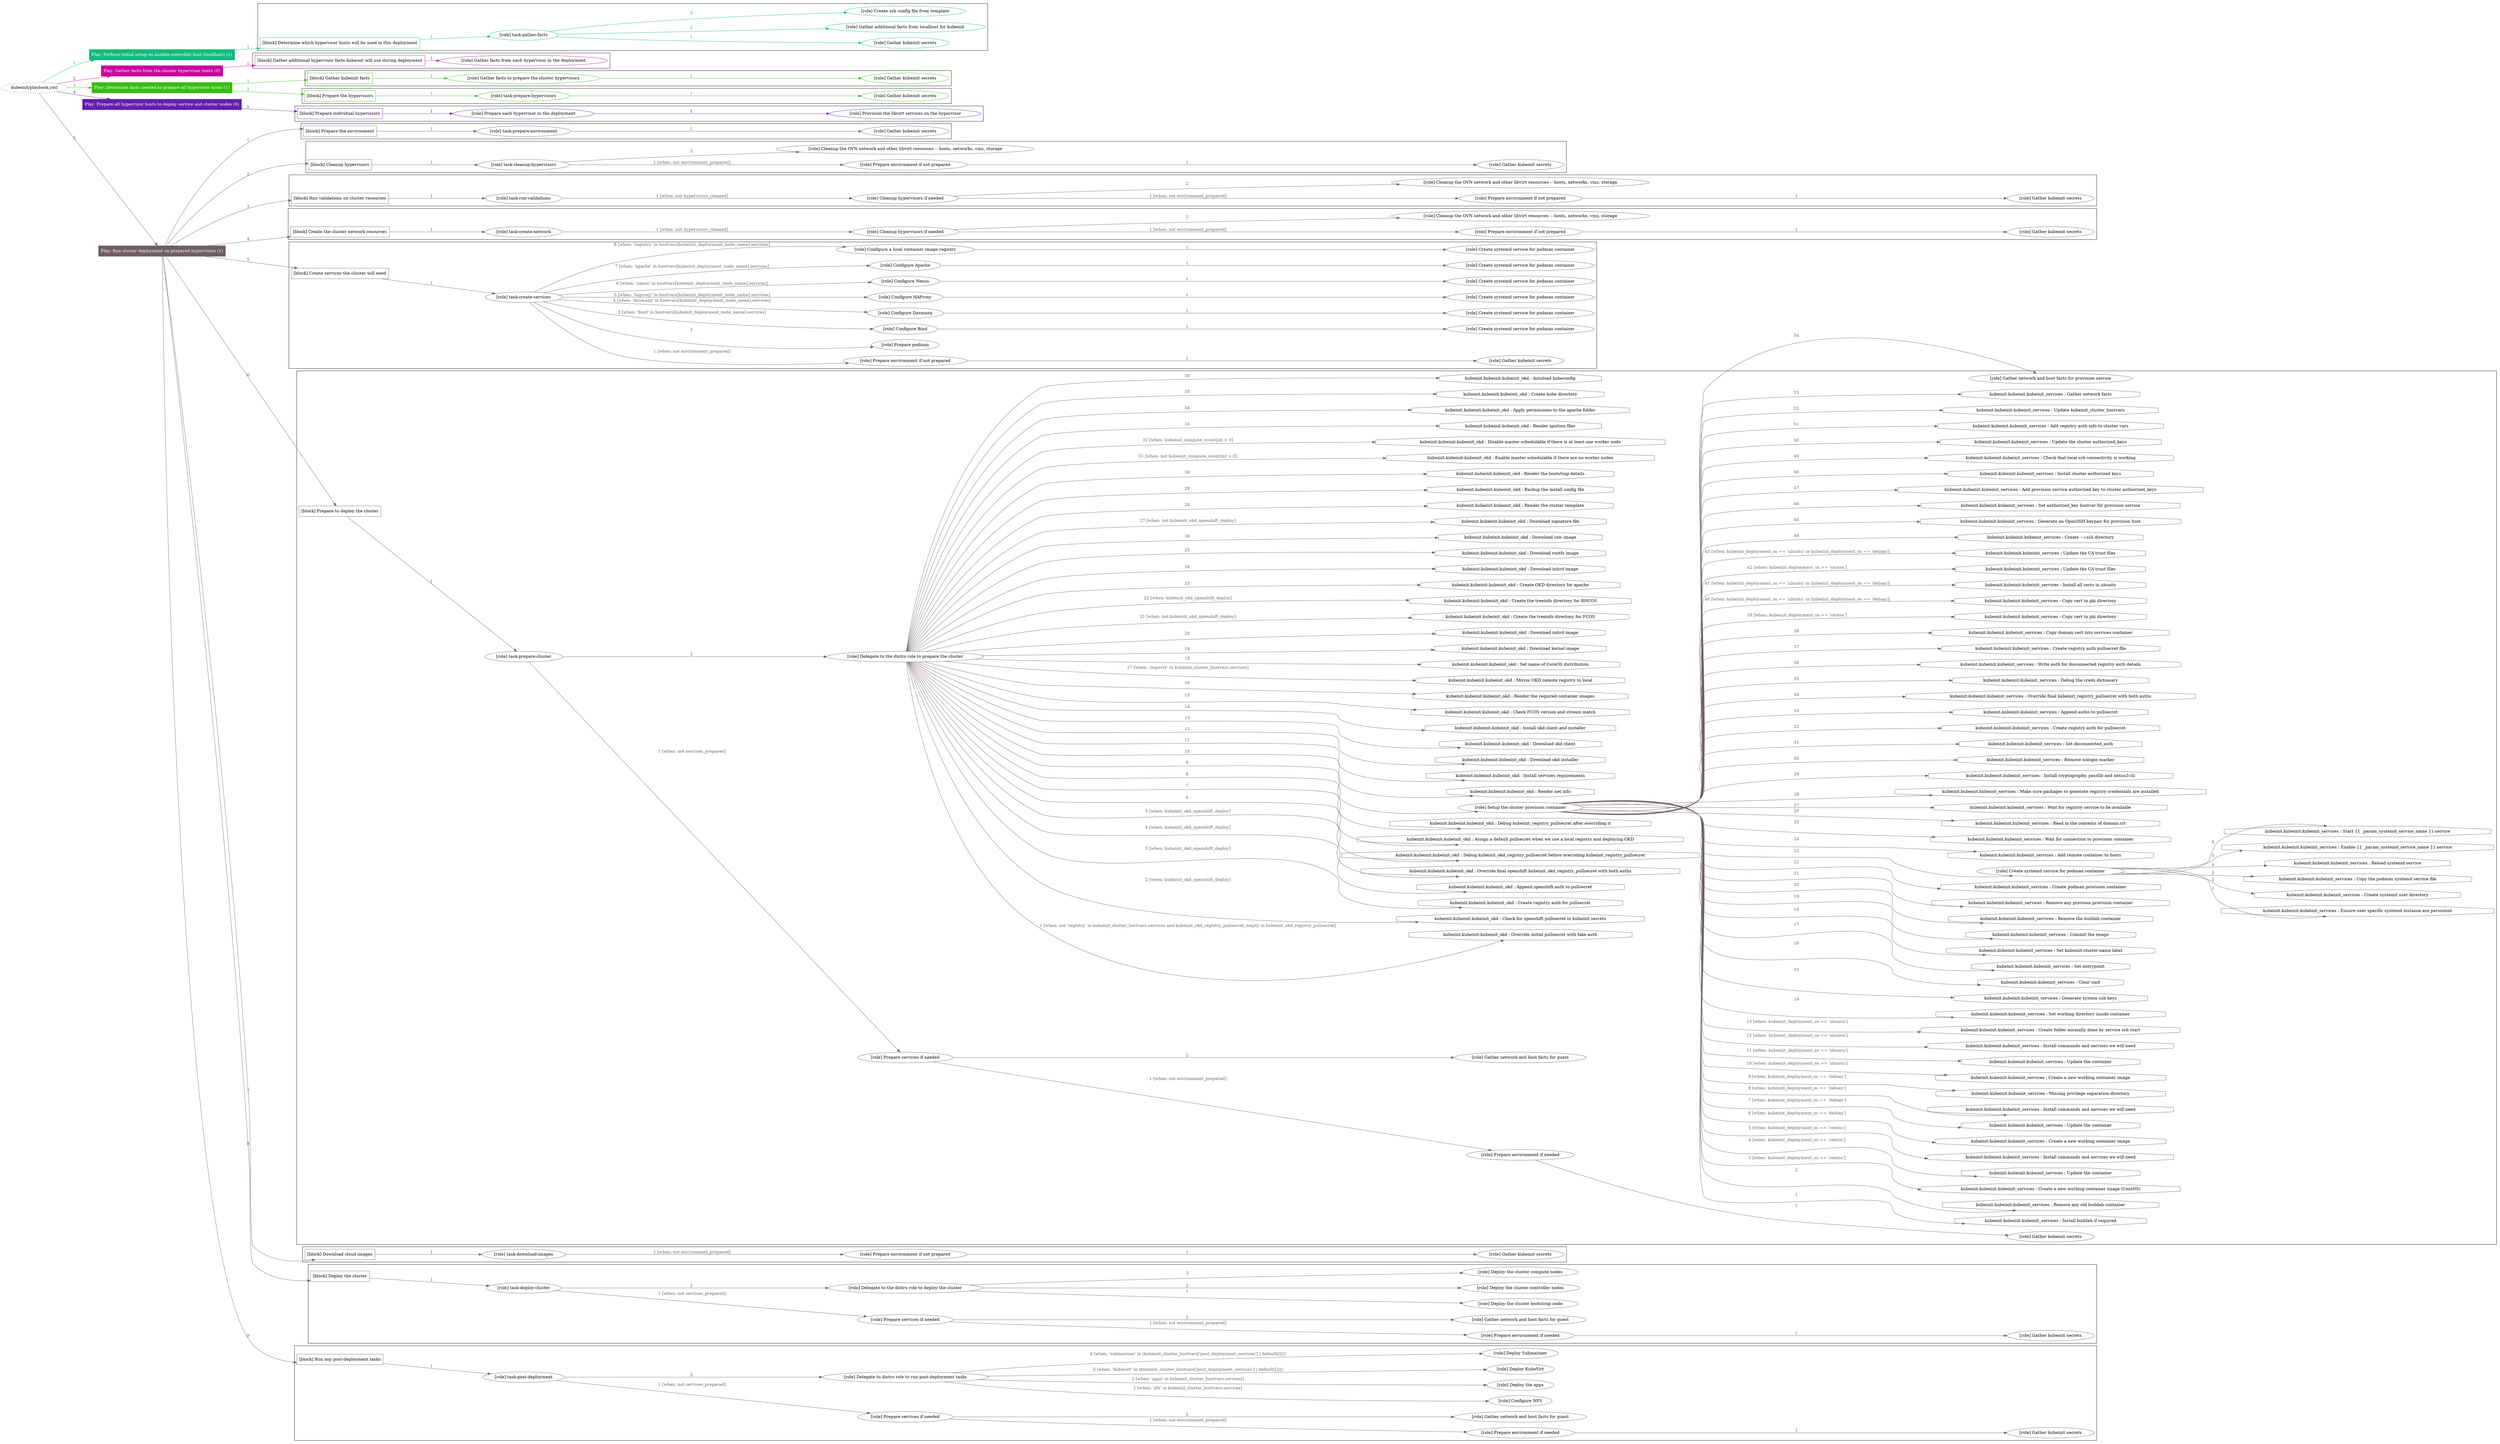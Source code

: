 digraph {
	graph [concentrate=true ordering=in rankdir=LR ratio=fill]
	edge [esep=5 sep=10]
	"kubeinit/playbook.yml" [URL="/home/runner/work/kubeinit/kubeinit/kubeinit/playbook.yml" id=playbook_e3139e27 style=dotted]
	"kubeinit/playbook.yml" -> play_d3f3aadf [label="1 " color="#10bc7e" fontcolor="#10bc7e" id=edge_2f8b868b labeltooltip="1 " tooltip="1 "]
	subgraph "Play: Perform initial setup on ansible-controller host (localhost) (1)" {
		play_d3f3aadf [label="Play: Perform initial setup on ansible-controller host (localhost) (1)" URL="/home/runner/work/kubeinit/kubeinit/kubeinit/playbook.yml" color="#10bc7e" fontcolor="#ffffff" id=play_d3f3aadf shape=box style=filled tooltip=localhost]
		play_d3f3aadf -> block_dbcbc165 [label=1 color="#10bc7e" fontcolor="#10bc7e" id=edge_3954370e labeltooltip=1 tooltip=1]
		subgraph cluster_block_dbcbc165 {
			block_dbcbc165 [label="[block] Determine which hypervisor hosts will be used in this deployment" URL="/home/runner/work/kubeinit/kubeinit/kubeinit/playbook.yml" color="#10bc7e" id=block_dbcbc165 labeltooltip="Determine which hypervisor hosts will be used in this deployment" shape=box tooltip="Determine which hypervisor hosts will be used in this deployment"]
			block_dbcbc165 -> role_61b8ae03 [label="1 " color="#10bc7e" fontcolor="#10bc7e" id=edge_09d7d6ce labeltooltip="1 " tooltip="1 "]
			subgraph "task-gather-facts" {
				role_61b8ae03 [label="[role] task-gather-facts" URL="/home/runner/work/kubeinit/kubeinit/kubeinit/playbook.yml" color="#10bc7e" id=role_61b8ae03 tooltip="task-gather-facts"]
				role_61b8ae03 -> role_2c4d202b [label="1 " color="#10bc7e" fontcolor="#10bc7e" id=edge_8fb70101 labeltooltip="1 " tooltip="1 "]
				subgraph "Gather kubeinit secrets" {
					role_2c4d202b [label="[role] Gather kubeinit secrets" URL="/home/runner/.ansible/collections/ansible_collections/kubeinit/kubeinit/roles/kubeinit_prepare/tasks/build_hypervisors_group.yml" color="#10bc7e" id=role_2c4d202b tooltip="Gather kubeinit secrets"]
				}
				role_61b8ae03 -> role_3e378867 [label="2 " color="#10bc7e" fontcolor="#10bc7e" id=edge_d2ec3982 labeltooltip="2 " tooltip="2 "]
				subgraph "Gather additional facts from localhost for kubeinit" {
					role_3e378867 [label="[role] Gather additional facts from localhost for kubeinit" URL="/home/runner/.ansible/collections/ansible_collections/kubeinit/kubeinit/roles/kubeinit_prepare/tasks/build_hypervisors_group.yml" color="#10bc7e" id=role_3e378867 tooltip="Gather additional facts from localhost for kubeinit"]
				}
				role_61b8ae03 -> role_28908892 [label="3 " color="#10bc7e" fontcolor="#10bc7e" id=edge_02b1b84b labeltooltip="3 " tooltip="3 "]
				subgraph "Create ssh config file from template" {
					role_28908892 [label="[role] Create ssh config file from template" URL="/home/runner/.ansible/collections/ansible_collections/kubeinit/kubeinit/roles/kubeinit_prepare/tasks/build_hypervisors_group.yml" color="#10bc7e" id=role_28908892 tooltip="Create ssh config file from template"]
				}
			}
		}
	}
	"kubeinit/playbook.yml" -> play_6a739025 [label="2 " color="#c8049f" fontcolor="#c8049f" id=edge_f17ff569 labeltooltip="2 " tooltip="2 "]
	subgraph "Play: Gather facts from the cluster hypervisor hosts (0)" {
		play_6a739025 [label="Play: Gather facts from the cluster hypervisor hosts (0)" URL="/home/runner/work/kubeinit/kubeinit/kubeinit/playbook.yml" color="#c8049f" fontcolor="#ffffff" id=play_6a739025 shape=box style=filled tooltip="Play: Gather facts from the cluster hypervisor hosts (0)"]
		play_6a739025 -> block_b27a38ce [label=1 color="#c8049f" fontcolor="#c8049f" id=edge_6e29e22d labeltooltip=1 tooltip=1]
		subgraph cluster_block_b27a38ce {
			block_b27a38ce [label="[block] Gather additional hypervisor facts kubeinit will use during deployment" URL="/home/runner/work/kubeinit/kubeinit/kubeinit/playbook.yml" color="#c8049f" id=block_b27a38ce labeltooltip="Gather additional hypervisor facts kubeinit will use during deployment" shape=box tooltip="Gather additional hypervisor facts kubeinit will use during deployment"]
			block_b27a38ce -> role_57b4ba0f [label="1 " color="#c8049f" fontcolor="#c8049f" id=edge_d288af1b labeltooltip="1 " tooltip="1 "]
			subgraph "Gather facts from each hypervisor in the deployment" {
				role_57b4ba0f [label="[role] Gather facts from each hypervisor in the deployment" URL="/home/runner/work/kubeinit/kubeinit/kubeinit/playbook.yml" color="#c8049f" id=role_57b4ba0f tooltip="Gather facts from each hypervisor in the deployment"]
			}
		}
	}
	"kubeinit/playbook.yml" -> play_2dcff15a [label="3 " color="#36be0d" fontcolor="#36be0d" id=edge_76e0b992 labeltooltip="3 " tooltip="3 "]
	subgraph "Play: Determine facts needed to prepare all hypervisor hosts (1)" {
		play_2dcff15a [label="Play: Determine facts needed to prepare all hypervisor hosts (1)" URL="/home/runner/work/kubeinit/kubeinit/kubeinit/playbook.yml" color="#36be0d" fontcolor="#ffffff" id=play_2dcff15a shape=box style=filled tooltip=localhost]
		play_2dcff15a -> block_e5b69b6e [label=1 color="#36be0d" fontcolor="#36be0d" id=edge_eeb2269a labeltooltip=1 tooltip=1]
		subgraph cluster_block_e5b69b6e {
			block_e5b69b6e [label="[block] Gather kubeinit facts" URL="/home/runner/work/kubeinit/kubeinit/kubeinit/playbook.yml" color="#36be0d" id=block_e5b69b6e labeltooltip="Gather kubeinit facts" shape=box tooltip="Gather kubeinit facts"]
			block_e5b69b6e -> role_1898e698 [label="1 " color="#36be0d" fontcolor="#36be0d" id=edge_becaf229 labeltooltip="1 " tooltip="1 "]
			subgraph "Gather facts to prepare the cluster hypervisors" {
				role_1898e698 [label="[role] Gather facts to prepare the cluster hypervisors" URL="/home/runner/work/kubeinit/kubeinit/kubeinit/playbook.yml" color="#36be0d" id=role_1898e698 tooltip="Gather facts to prepare the cluster hypervisors"]
				role_1898e698 -> role_725c04f9 [label="1 " color="#36be0d" fontcolor="#36be0d" id=edge_b774f92d labeltooltip="1 " tooltip="1 "]
				subgraph "Gather kubeinit secrets" {
					role_725c04f9 [label="[role] Gather kubeinit secrets" URL="/home/runner/.ansible/collections/ansible_collections/kubeinit/kubeinit/roles/kubeinit_prepare/tasks/gather_kubeinit_facts.yml" color="#36be0d" id=role_725c04f9 tooltip="Gather kubeinit secrets"]
				}
			}
		}
		play_2dcff15a -> block_1cf8ee2e [label=2 color="#36be0d" fontcolor="#36be0d" id=edge_959c759c labeltooltip=2 tooltip=2]
		subgraph cluster_block_1cf8ee2e {
			block_1cf8ee2e [label="[block] Prepare the hypervisors" URL="/home/runner/work/kubeinit/kubeinit/kubeinit/playbook.yml" color="#36be0d" id=block_1cf8ee2e labeltooltip="Prepare the hypervisors" shape=box tooltip="Prepare the hypervisors"]
			block_1cf8ee2e -> role_706af66e [label="1 " color="#36be0d" fontcolor="#36be0d" id=edge_d1fa5f4b labeltooltip="1 " tooltip="1 "]
			subgraph "task-prepare-hypervisors" {
				role_706af66e [label="[role] task-prepare-hypervisors" URL="/home/runner/work/kubeinit/kubeinit/kubeinit/playbook.yml" color="#36be0d" id=role_706af66e tooltip="task-prepare-hypervisors"]
				role_706af66e -> role_aa957503 [label="1 " color="#36be0d" fontcolor="#36be0d" id=edge_dcfaa6ec labeltooltip="1 " tooltip="1 "]
				subgraph "Gather kubeinit secrets" {
					role_aa957503 [label="[role] Gather kubeinit secrets" URL="/home/runner/.ansible/collections/ansible_collections/kubeinit/kubeinit/roles/kubeinit_prepare/tasks/gather_kubeinit_facts.yml" color="#36be0d" id=role_aa957503 tooltip="Gather kubeinit secrets"]
				}
			}
		}
	}
	"kubeinit/playbook.yml" -> play_e8538230 [label="4 " color="#641eae" fontcolor="#641eae" id=edge_e713af5c labeltooltip="4 " tooltip="4 "]
	subgraph "Play: Prepare all hypervisor hosts to deploy service and cluster nodes (0)" {
		play_e8538230 [label="Play: Prepare all hypervisor hosts to deploy service and cluster nodes (0)" URL="/home/runner/work/kubeinit/kubeinit/kubeinit/playbook.yml" color="#641eae" fontcolor="#ffffff" id=play_e8538230 shape=box style=filled tooltip="Play: Prepare all hypervisor hosts to deploy service and cluster nodes (0)"]
		play_e8538230 -> block_877d9aa7 [label=1 color="#641eae" fontcolor="#641eae" id=edge_3c7a1631 labeltooltip=1 tooltip=1]
		subgraph cluster_block_877d9aa7 {
			block_877d9aa7 [label="[block] Prepare individual hypervisors" URL="/home/runner/work/kubeinit/kubeinit/kubeinit/playbook.yml" color="#641eae" id=block_877d9aa7 labeltooltip="Prepare individual hypervisors" shape=box tooltip="Prepare individual hypervisors"]
			block_877d9aa7 -> role_f91528d8 [label="1 " color="#641eae" fontcolor="#641eae" id=edge_56d3096e labeltooltip="1 " tooltip="1 "]
			subgraph "Prepare each hypervisor in the deployment" {
				role_f91528d8 [label="[role] Prepare each hypervisor in the deployment" URL="/home/runner/work/kubeinit/kubeinit/kubeinit/playbook.yml" color="#641eae" id=role_f91528d8 tooltip="Prepare each hypervisor in the deployment"]
				role_f91528d8 -> role_f215c19e [label="1 " color="#641eae" fontcolor="#641eae" id=edge_11e2d79a labeltooltip="1 " tooltip="1 "]
				subgraph "Provision the libvirt services on the hypervisor" {
					role_f215c19e [label="[role] Provision the libvirt services on the hypervisor" URL="/home/runner/.ansible/collections/ansible_collections/kubeinit/kubeinit/roles/kubeinit_prepare/tasks/prepare_hypervisor.yml" color="#641eae" id=role_f215c19e tooltip="Provision the libvirt services on the hypervisor"]
				}
			}
		}
	}
	"kubeinit/playbook.yml" -> play_601fcd3c [label="5 " color="#6e5e66" fontcolor="#6e5e66" id=edge_0be9d685 labeltooltip="5 " tooltip="5 "]
	subgraph "Play: Run cluster deployment on prepared hypervisors (1)" {
		play_601fcd3c [label="Play: Run cluster deployment on prepared hypervisors (1)" URL="/home/runner/work/kubeinit/kubeinit/kubeinit/playbook.yml" color="#6e5e66" fontcolor="#ffffff" id=play_601fcd3c shape=box style=filled tooltip=localhost]
		play_601fcd3c -> block_7c16a6fc [label=1 color="#6e5e66" fontcolor="#6e5e66" id=edge_23d744b8 labeltooltip=1 tooltip=1]
		subgraph cluster_block_7c16a6fc {
			block_7c16a6fc [label="[block] Prepare the environment" URL="/home/runner/work/kubeinit/kubeinit/kubeinit/playbook.yml" color="#6e5e66" id=block_7c16a6fc labeltooltip="Prepare the environment" shape=box tooltip="Prepare the environment"]
			block_7c16a6fc -> role_37b1eb3b [label="1 " color="#6e5e66" fontcolor="#6e5e66" id=edge_0f406029 labeltooltip="1 " tooltip="1 "]
			subgraph "task-prepare-environment" {
				role_37b1eb3b [label="[role] task-prepare-environment" URL="/home/runner/work/kubeinit/kubeinit/kubeinit/playbook.yml" color="#6e5e66" id=role_37b1eb3b tooltip="task-prepare-environment"]
				role_37b1eb3b -> role_abfa8168 [label="1 " color="#6e5e66" fontcolor="#6e5e66" id=edge_6c8314b9 labeltooltip="1 " tooltip="1 "]
				subgraph "Gather kubeinit secrets" {
					role_abfa8168 [label="[role] Gather kubeinit secrets" URL="/home/runner/.ansible/collections/ansible_collections/kubeinit/kubeinit/roles/kubeinit_prepare/tasks/gather_kubeinit_facts.yml" color="#6e5e66" id=role_abfa8168 tooltip="Gather kubeinit secrets"]
				}
			}
		}
		play_601fcd3c -> block_4cb2b6a2 [label=2 color="#6e5e66" fontcolor="#6e5e66" id=edge_7838925f labeltooltip=2 tooltip=2]
		subgraph cluster_block_4cb2b6a2 {
			block_4cb2b6a2 [label="[block] Cleanup hypervisors" URL="/home/runner/work/kubeinit/kubeinit/kubeinit/playbook.yml" color="#6e5e66" id=block_4cb2b6a2 labeltooltip="Cleanup hypervisors" shape=box tooltip="Cleanup hypervisors"]
			block_4cb2b6a2 -> role_bdcf6b91 [label="1 " color="#6e5e66" fontcolor="#6e5e66" id=edge_284ac378 labeltooltip="1 " tooltip="1 "]
			subgraph "task-cleanup-hypervisors" {
				role_bdcf6b91 [label="[role] task-cleanup-hypervisors" URL="/home/runner/work/kubeinit/kubeinit/kubeinit/playbook.yml" color="#6e5e66" id=role_bdcf6b91 tooltip="task-cleanup-hypervisors"]
				role_bdcf6b91 -> role_d02a3982 [label="1 [when: not environment_prepared]" color="#6e5e66" fontcolor="#6e5e66" id=edge_4bcffcb8 labeltooltip="1 [when: not environment_prepared]" tooltip="1 [when: not environment_prepared]"]
				subgraph "Prepare environment if not prepared" {
					role_d02a3982 [label="[role] Prepare environment if not prepared" URL="/home/runner/.ansible/collections/ansible_collections/kubeinit/kubeinit/roles/kubeinit_prepare/tasks/cleanup_hypervisors.yml" color="#6e5e66" id=role_d02a3982 tooltip="Prepare environment if not prepared"]
					role_d02a3982 -> role_0f729b47 [label="1 " color="#6e5e66" fontcolor="#6e5e66" id=edge_f351bb0f labeltooltip="1 " tooltip="1 "]
					subgraph "Gather kubeinit secrets" {
						role_0f729b47 [label="[role] Gather kubeinit secrets" URL="/home/runner/.ansible/collections/ansible_collections/kubeinit/kubeinit/roles/kubeinit_prepare/tasks/gather_kubeinit_facts.yml" color="#6e5e66" id=role_0f729b47 tooltip="Gather kubeinit secrets"]
					}
				}
				role_bdcf6b91 -> role_874ff44d [label="2 " color="#6e5e66" fontcolor="#6e5e66" id=edge_6eaffa9d labeltooltip="2 " tooltip="2 "]
				subgraph "Cleanup the OVN network and other libvirt resources -- hosts, networks, vms, storage" {
					role_874ff44d [label="[role] Cleanup the OVN network and other libvirt resources -- hosts, networks, vms, storage" URL="/home/runner/.ansible/collections/ansible_collections/kubeinit/kubeinit/roles/kubeinit_prepare/tasks/cleanup_hypervisors.yml" color="#6e5e66" id=role_874ff44d tooltip="Cleanup the OVN network and other libvirt resources -- hosts, networks, vms, storage"]
				}
			}
		}
		play_601fcd3c -> block_dba317d2 [label=3 color="#6e5e66" fontcolor="#6e5e66" id=edge_66c2a42f labeltooltip=3 tooltip=3]
		subgraph cluster_block_dba317d2 {
			block_dba317d2 [label="[block] Run validations on cluster resources" URL="/home/runner/work/kubeinit/kubeinit/kubeinit/playbook.yml" color="#6e5e66" id=block_dba317d2 labeltooltip="Run validations on cluster resources" shape=box tooltip="Run validations on cluster resources"]
			block_dba317d2 -> role_a3e19a45 [label="1 " color="#6e5e66" fontcolor="#6e5e66" id=edge_62b090a4 labeltooltip="1 " tooltip="1 "]
			subgraph "task-run-validations" {
				role_a3e19a45 [label="[role] task-run-validations" URL="/home/runner/work/kubeinit/kubeinit/kubeinit/playbook.yml" color="#6e5e66" id=role_a3e19a45 tooltip="task-run-validations"]
				role_a3e19a45 -> role_10fea3a5 [label="1 [when: not hypervisors_cleaned]" color="#6e5e66" fontcolor="#6e5e66" id=edge_aeeeba8a labeltooltip="1 [when: not hypervisors_cleaned]" tooltip="1 [when: not hypervisors_cleaned]"]
				subgraph "Cleanup hypervisors if needed" {
					role_10fea3a5 [label="[role] Cleanup hypervisors if needed" URL="/home/runner/.ansible/collections/ansible_collections/kubeinit/kubeinit/roles/kubeinit_validations/tasks/main.yml" color="#6e5e66" id=role_10fea3a5 tooltip="Cleanup hypervisors if needed"]
					role_10fea3a5 -> role_e0547cfa [label="1 [when: not environment_prepared]" color="#6e5e66" fontcolor="#6e5e66" id=edge_a54c50a3 labeltooltip="1 [when: not environment_prepared]" tooltip="1 [when: not environment_prepared]"]
					subgraph "Prepare environment if not prepared" {
						role_e0547cfa [label="[role] Prepare environment if not prepared" URL="/home/runner/.ansible/collections/ansible_collections/kubeinit/kubeinit/roles/kubeinit_prepare/tasks/cleanup_hypervisors.yml" color="#6e5e66" id=role_e0547cfa tooltip="Prepare environment if not prepared"]
						role_e0547cfa -> role_94a6e973 [label="1 " color="#6e5e66" fontcolor="#6e5e66" id=edge_0ac7849c labeltooltip="1 " tooltip="1 "]
						subgraph "Gather kubeinit secrets" {
							role_94a6e973 [label="[role] Gather kubeinit secrets" URL="/home/runner/.ansible/collections/ansible_collections/kubeinit/kubeinit/roles/kubeinit_prepare/tasks/gather_kubeinit_facts.yml" color="#6e5e66" id=role_94a6e973 tooltip="Gather kubeinit secrets"]
						}
					}
					role_10fea3a5 -> role_6672ecb5 [label="2 " color="#6e5e66" fontcolor="#6e5e66" id=edge_cb543bec labeltooltip="2 " tooltip="2 "]
					subgraph "Cleanup the OVN network and other libvirt resources -- hosts, networks, vms, storage" {
						role_6672ecb5 [label="[role] Cleanup the OVN network and other libvirt resources -- hosts, networks, vms, storage" URL="/home/runner/.ansible/collections/ansible_collections/kubeinit/kubeinit/roles/kubeinit_prepare/tasks/cleanup_hypervisors.yml" color="#6e5e66" id=role_6672ecb5 tooltip="Cleanup the OVN network and other libvirt resources -- hosts, networks, vms, storage"]
					}
				}
			}
		}
		play_601fcd3c -> block_180e1dfe [label=4 color="#6e5e66" fontcolor="#6e5e66" id=edge_f18f9538 labeltooltip=4 tooltip=4]
		subgraph cluster_block_180e1dfe {
			block_180e1dfe [label="[block] Create the cluster network resources" URL="/home/runner/work/kubeinit/kubeinit/kubeinit/playbook.yml" color="#6e5e66" id=block_180e1dfe labeltooltip="Create the cluster network resources" shape=box tooltip="Create the cluster network resources"]
			block_180e1dfe -> role_e8d9d1d5 [label="1 " color="#6e5e66" fontcolor="#6e5e66" id=edge_4f10147f labeltooltip="1 " tooltip="1 "]
			subgraph "task-create-network" {
				role_e8d9d1d5 [label="[role] task-create-network" URL="/home/runner/work/kubeinit/kubeinit/kubeinit/playbook.yml" color="#6e5e66" id=role_e8d9d1d5 tooltip="task-create-network"]
				role_e8d9d1d5 -> role_3a9efbb3 [label="1 [when: not hypervisors_cleaned]" color="#6e5e66" fontcolor="#6e5e66" id=edge_5f11e3de labeltooltip="1 [when: not hypervisors_cleaned]" tooltip="1 [when: not hypervisors_cleaned]"]
				subgraph "Cleanup hypervisors if needed" {
					role_3a9efbb3 [label="[role] Cleanup hypervisors if needed" URL="/home/runner/.ansible/collections/ansible_collections/kubeinit/kubeinit/roles/kubeinit_libvirt/tasks/create_network.yml" color="#6e5e66" id=role_3a9efbb3 tooltip="Cleanup hypervisors if needed"]
					role_3a9efbb3 -> role_d8402888 [label="1 [when: not environment_prepared]" color="#6e5e66" fontcolor="#6e5e66" id=edge_4067802c labeltooltip="1 [when: not environment_prepared]" tooltip="1 [when: not environment_prepared]"]
					subgraph "Prepare environment if not prepared" {
						role_d8402888 [label="[role] Prepare environment if not prepared" URL="/home/runner/.ansible/collections/ansible_collections/kubeinit/kubeinit/roles/kubeinit_prepare/tasks/cleanup_hypervisors.yml" color="#6e5e66" id=role_d8402888 tooltip="Prepare environment if not prepared"]
						role_d8402888 -> role_733ca91a [label="1 " color="#6e5e66" fontcolor="#6e5e66" id=edge_a11cd7e5 labeltooltip="1 " tooltip="1 "]
						subgraph "Gather kubeinit secrets" {
							role_733ca91a [label="[role] Gather kubeinit secrets" URL="/home/runner/.ansible/collections/ansible_collections/kubeinit/kubeinit/roles/kubeinit_prepare/tasks/gather_kubeinit_facts.yml" color="#6e5e66" id=role_733ca91a tooltip="Gather kubeinit secrets"]
						}
					}
					role_3a9efbb3 -> role_564abb7a [label="2 " color="#6e5e66" fontcolor="#6e5e66" id=edge_017e9df1 labeltooltip="2 " tooltip="2 "]
					subgraph "Cleanup the OVN network and other libvirt resources -- hosts, networks, vms, storage" {
						role_564abb7a [label="[role] Cleanup the OVN network and other libvirt resources -- hosts, networks, vms, storage" URL="/home/runner/.ansible/collections/ansible_collections/kubeinit/kubeinit/roles/kubeinit_prepare/tasks/cleanup_hypervisors.yml" color="#6e5e66" id=role_564abb7a tooltip="Cleanup the OVN network and other libvirt resources -- hosts, networks, vms, storage"]
					}
				}
			}
		}
		play_601fcd3c -> block_cba3dcef [label=5 color="#6e5e66" fontcolor="#6e5e66" id=edge_aad7a281 labeltooltip=5 tooltip=5]
		subgraph cluster_block_cba3dcef {
			block_cba3dcef [label="[block] Create services the cluster will need" URL="/home/runner/work/kubeinit/kubeinit/kubeinit/playbook.yml" color="#6e5e66" id=block_cba3dcef labeltooltip="Create services the cluster will need" shape=box tooltip="Create services the cluster will need"]
			block_cba3dcef -> role_7476b4f1 [label="1 " color="#6e5e66" fontcolor="#6e5e66" id=edge_e3614a3a labeltooltip="1 " tooltip="1 "]
			subgraph "task-create-services" {
				role_7476b4f1 [label="[role] task-create-services" URL="/home/runner/work/kubeinit/kubeinit/kubeinit/playbook.yml" color="#6e5e66" id=role_7476b4f1 tooltip="task-create-services"]
				role_7476b4f1 -> role_4fc52a68 [label="1 [when: not environment_prepared]" color="#6e5e66" fontcolor="#6e5e66" id=edge_e8e0fe4c labeltooltip="1 [when: not environment_prepared]" tooltip="1 [when: not environment_prepared]"]
				subgraph "Prepare environment if not prepared" {
					role_4fc52a68 [label="[role] Prepare environment if not prepared" URL="/home/runner/.ansible/collections/ansible_collections/kubeinit/kubeinit/roles/kubeinit_services/tasks/main.yml" color="#6e5e66" id=role_4fc52a68 tooltip="Prepare environment if not prepared"]
					role_4fc52a68 -> role_fadd0bf5 [label="1 " color="#6e5e66" fontcolor="#6e5e66" id=edge_d788f99c labeltooltip="1 " tooltip="1 "]
					subgraph "Gather kubeinit secrets" {
						role_fadd0bf5 [label="[role] Gather kubeinit secrets" URL="/home/runner/.ansible/collections/ansible_collections/kubeinit/kubeinit/roles/kubeinit_prepare/tasks/gather_kubeinit_facts.yml" color="#6e5e66" id=role_fadd0bf5 tooltip="Gather kubeinit secrets"]
					}
				}
				role_7476b4f1 -> role_c357c78d [label="2 " color="#6e5e66" fontcolor="#6e5e66" id=edge_55fb81ee labeltooltip="2 " tooltip="2 "]
				subgraph "Prepare podman" {
					role_c357c78d [label="[role] Prepare podman" URL="/home/runner/.ansible/collections/ansible_collections/kubeinit/kubeinit/roles/kubeinit_services/tasks/00_create_service_pod.yml" color="#6e5e66" id=role_c357c78d tooltip="Prepare podman"]
				}
				role_7476b4f1 -> role_85167c57 [label="3 [when: 'bind' in hostvars[kubeinit_deployment_node_name].services]" color="#6e5e66" fontcolor="#6e5e66" id=edge_e78604f9 labeltooltip="3 [when: 'bind' in hostvars[kubeinit_deployment_node_name].services]" tooltip="3 [when: 'bind' in hostvars[kubeinit_deployment_node_name].services]"]
				subgraph "Configure Bind" {
					role_85167c57 [label="[role] Configure Bind" URL="/home/runner/.ansible/collections/ansible_collections/kubeinit/kubeinit/roles/kubeinit_services/tasks/start_services_containers.yml" color="#6e5e66" id=role_85167c57 tooltip="Configure Bind"]
					role_85167c57 -> role_5051dd99 [label="1 " color="#6e5e66" fontcolor="#6e5e66" id=edge_5375849c labeltooltip="1 " tooltip="1 "]
					subgraph "Create systemd service for podman container" {
						role_5051dd99 [label="[role] Create systemd service for podman container" URL="/home/runner/.ansible/collections/ansible_collections/kubeinit/kubeinit/roles/kubeinit_bind/tasks/main.yml" color="#6e5e66" id=role_5051dd99 tooltip="Create systemd service for podman container"]
					}
				}
				role_7476b4f1 -> role_ec69a872 [label="4 [when: 'dnsmasq' in hostvars[kubeinit_deployment_node_name].services]" color="#6e5e66" fontcolor="#6e5e66" id=edge_63a6e60a labeltooltip="4 [when: 'dnsmasq' in hostvars[kubeinit_deployment_node_name].services]" tooltip="4 [when: 'dnsmasq' in hostvars[kubeinit_deployment_node_name].services]"]
				subgraph "Configure Dnsmasq" {
					role_ec69a872 [label="[role] Configure Dnsmasq" URL="/home/runner/.ansible/collections/ansible_collections/kubeinit/kubeinit/roles/kubeinit_services/tasks/start_services_containers.yml" color="#6e5e66" id=role_ec69a872 tooltip="Configure Dnsmasq"]
					role_ec69a872 -> role_3692a960 [label="1 " color="#6e5e66" fontcolor="#6e5e66" id=edge_1c5a2181 labeltooltip="1 " tooltip="1 "]
					subgraph "Create systemd service for podman container" {
						role_3692a960 [label="[role] Create systemd service for podman container" URL="/home/runner/.ansible/collections/ansible_collections/kubeinit/kubeinit/roles/kubeinit_dnsmasq/tasks/main.yml" color="#6e5e66" id=role_3692a960 tooltip="Create systemd service for podman container"]
					}
				}
				role_7476b4f1 -> role_44489d6e [label="5 [when: 'haproxy' in hostvars[kubeinit_deployment_node_name].services]" color="#6e5e66" fontcolor="#6e5e66" id=edge_178bc407 labeltooltip="5 [when: 'haproxy' in hostvars[kubeinit_deployment_node_name].services]" tooltip="5 [when: 'haproxy' in hostvars[kubeinit_deployment_node_name].services]"]
				subgraph "Configure HAProxy" {
					role_44489d6e [label="[role] Configure HAProxy" URL="/home/runner/.ansible/collections/ansible_collections/kubeinit/kubeinit/roles/kubeinit_services/tasks/start_services_containers.yml" color="#6e5e66" id=role_44489d6e tooltip="Configure HAProxy"]
					role_44489d6e -> role_11171a16 [label="1 " color="#6e5e66" fontcolor="#6e5e66" id=edge_60b0fe52 labeltooltip="1 " tooltip="1 "]
					subgraph "Create systemd service for podman container" {
						role_11171a16 [label="[role] Create systemd service for podman container" URL="/home/runner/.ansible/collections/ansible_collections/kubeinit/kubeinit/roles/kubeinit_haproxy/tasks/main.yml" color="#6e5e66" id=role_11171a16 tooltip="Create systemd service for podman container"]
					}
				}
				role_7476b4f1 -> role_f6f80f07 [label="6 [when: 'nexus' in hostvars[kubeinit_deployment_node_name].services]" color="#6e5e66" fontcolor="#6e5e66" id=edge_c3e09f92 labeltooltip="6 [when: 'nexus' in hostvars[kubeinit_deployment_node_name].services]" tooltip="6 [when: 'nexus' in hostvars[kubeinit_deployment_node_name].services]"]
				subgraph "Configure Nexus" {
					role_f6f80f07 [label="[role] Configure Nexus" URL="/home/runner/.ansible/collections/ansible_collections/kubeinit/kubeinit/roles/kubeinit_services/tasks/start_services_containers.yml" color="#6e5e66" id=role_f6f80f07 tooltip="Configure Nexus"]
					role_f6f80f07 -> role_5da372f4 [label="1 " color="#6e5e66" fontcolor="#6e5e66" id=edge_e197f0d0 labeltooltip="1 " tooltip="1 "]
					subgraph "Create systemd service for podman container" {
						role_5da372f4 [label="[role] Create systemd service for podman container" URL="/home/runner/.ansible/collections/ansible_collections/kubeinit/kubeinit/roles/kubeinit_nexus/tasks/main.yml" color="#6e5e66" id=role_5da372f4 tooltip="Create systemd service for podman container"]
					}
				}
				role_7476b4f1 -> role_f151f11b [label="7 [when: 'apache' in hostvars[kubeinit_deployment_node_name].services]" color="#6e5e66" fontcolor="#6e5e66" id=edge_2117ea06 labeltooltip="7 [when: 'apache' in hostvars[kubeinit_deployment_node_name].services]" tooltip="7 [when: 'apache' in hostvars[kubeinit_deployment_node_name].services]"]
				subgraph "Configure Apache" {
					role_f151f11b [label="[role] Configure Apache" URL="/home/runner/.ansible/collections/ansible_collections/kubeinit/kubeinit/roles/kubeinit_services/tasks/start_services_containers.yml" color="#6e5e66" id=role_f151f11b tooltip="Configure Apache"]
					role_f151f11b -> role_cc428afd [label="1 " color="#6e5e66" fontcolor="#6e5e66" id=edge_a1736a68 labeltooltip="1 " tooltip="1 "]
					subgraph "Create systemd service for podman container" {
						role_cc428afd [label="[role] Create systemd service for podman container" URL="/home/runner/.ansible/collections/ansible_collections/kubeinit/kubeinit/roles/kubeinit_apache/tasks/main.yml" color="#6e5e66" id=role_cc428afd tooltip="Create systemd service for podman container"]
					}
				}
				role_7476b4f1 -> role_b5d9eb3f [label="8 [when: 'registry' in hostvars[kubeinit_deployment_node_name].services]" color="#6e5e66" fontcolor="#6e5e66" id=edge_d0cb86fc labeltooltip="8 [when: 'registry' in hostvars[kubeinit_deployment_node_name].services]" tooltip="8 [when: 'registry' in hostvars[kubeinit_deployment_node_name].services]"]
				subgraph "Configure a local container image registry" {
					role_b5d9eb3f [label="[role] Configure a local container image registry" URL="/home/runner/.ansible/collections/ansible_collections/kubeinit/kubeinit/roles/kubeinit_services/tasks/start_services_containers.yml" color="#6e5e66" id=role_b5d9eb3f tooltip="Configure a local container image registry"]
					role_b5d9eb3f -> role_d5419d42 [label="1 " color="#6e5e66" fontcolor="#6e5e66" id=edge_5a788d40 labeltooltip="1 " tooltip="1 "]
					subgraph "Create systemd service for podman container" {
						role_d5419d42 [label="[role] Create systemd service for podman container" URL="/home/runner/.ansible/collections/ansible_collections/kubeinit/kubeinit/roles/kubeinit_registry/tasks/main.yml" color="#6e5e66" id=role_d5419d42 tooltip="Create systemd service for podman container"]
					}
				}
			}
		}
		play_601fcd3c -> block_da789a3a [label=6 color="#6e5e66" fontcolor="#6e5e66" id=edge_520515b0 labeltooltip=6 tooltip=6]
		subgraph cluster_block_da789a3a {
			block_da789a3a [label="[block] Prepare to deploy the cluster" URL="/home/runner/work/kubeinit/kubeinit/kubeinit/playbook.yml" color="#6e5e66" id=block_da789a3a labeltooltip="Prepare to deploy the cluster" shape=box tooltip="Prepare to deploy the cluster"]
			block_da789a3a -> role_175e1677 [label="1 " color="#6e5e66" fontcolor="#6e5e66" id=edge_f678a271 labeltooltip="1 " tooltip="1 "]
			subgraph "task-prepare-cluster" {
				role_175e1677 [label="[role] task-prepare-cluster" URL="/home/runner/work/kubeinit/kubeinit/kubeinit/playbook.yml" color="#6e5e66" id=role_175e1677 tooltip="task-prepare-cluster"]
				role_175e1677 -> role_73c1a329 [label="1 [when: not services_prepared]" color="#6e5e66" fontcolor="#6e5e66" id=edge_97ae790d labeltooltip="1 [when: not services_prepared]" tooltip="1 [when: not services_prepared]"]
				subgraph "Prepare services if needed" {
					role_73c1a329 [label="[role] Prepare services if needed" URL="/home/runner/.ansible/collections/ansible_collections/kubeinit/kubeinit/roles/kubeinit_prepare/tasks/prepare_cluster.yml" color="#6e5e66" id=role_73c1a329 tooltip="Prepare services if needed"]
					role_73c1a329 -> role_f3929e2a [label="1 [when: not environment_prepared]" color="#6e5e66" fontcolor="#6e5e66" id=edge_5965201e labeltooltip="1 [when: not environment_prepared]" tooltip="1 [when: not environment_prepared]"]
					subgraph "Prepare environment if needed" {
						role_f3929e2a [label="[role] Prepare environment if needed" URL="/home/runner/.ansible/collections/ansible_collections/kubeinit/kubeinit/roles/kubeinit_services/tasks/prepare_services.yml" color="#6e5e66" id=role_f3929e2a tooltip="Prepare environment if needed"]
						role_f3929e2a -> role_056d36ac [label="1 " color="#6e5e66" fontcolor="#6e5e66" id=edge_747a9c2f labeltooltip="1 " tooltip="1 "]
						subgraph "Gather kubeinit secrets" {
							role_056d36ac [label="[role] Gather kubeinit secrets" URL="/home/runner/.ansible/collections/ansible_collections/kubeinit/kubeinit/roles/kubeinit_prepare/tasks/gather_kubeinit_facts.yml" color="#6e5e66" id=role_056d36ac tooltip="Gather kubeinit secrets"]
						}
					}
					role_73c1a329 -> role_258ba8b2 [label="2 " color="#6e5e66" fontcolor="#6e5e66" id=edge_6a5c8850 labeltooltip="2 " tooltip="2 "]
					subgraph "Gather network and host facts for guest" {
						role_258ba8b2 [label="[role] Gather network and host facts for guest" URL="/home/runner/.ansible/collections/ansible_collections/kubeinit/kubeinit/roles/kubeinit_services/tasks/prepare_services.yml" color="#6e5e66" id=role_258ba8b2 tooltip="Gather network and host facts for guest"]
					}
				}
				role_175e1677 -> role_33ba84fe [label="2 " color="#6e5e66" fontcolor="#6e5e66" id=edge_795db107 labeltooltip="2 " tooltip="2 "]
				subgraph "Delegate to the distro role to prepare the cluster" {
					role_33ba84fe [label="[role] Delegate to the distro role to prepare the cluster" URL="/home/runner/.ansible/collections/ansible_collections/kubeinit/kubeinit/roles/kubeinit_prepare/tasks/prepare_cluster.yml" color="#6e5e66" id=role_33ba84fe tooltip="Delegate to the distro role to prepare the cluster"]
					task_cc36f58d [label="kubeinit.kubeinit.kubeinit_okd : Override initial pullsecret with fake auth" URL="/home/runner/.ansible/collections/ansible_collections/kubeinit/kubeinit/roles/kubeinit_okd/tasks/prepare_cluster.yml" color="#6e5e66" id=task_cc36f58d shape=octagon tooltip="kubeinit.kubeinit.kubeinit_okd : Override initial pullsecret with fake auth"]
					role_33ba84fe -> task_cc36f58d [label="1 [when: not 'registry' in kubeinit_cluster_hostvars.services and kubeinit_okd_registry_pullsecret_empty in kubeinit_okd_registry_pullsecret]" color="#6e5e66" fontcolor="#6e5e66" id=edge_d8d38180 labeltooltip="1 [when: not 'registry' in kubeinit_cluster_hostvars.services and kubeinit_okd_registry_pullsecret_empty in kubeinit_okd_registry_pullsecret]" tooltip="1 [when: not 'registry' in kubeinit_cluster_hostvars.services and kubeinit_okd_registry_pullsecret_empty in kubeinit_okd_registry_pullsecret]"]
					task_9ff45cb9 [label="kubeinit.kubeinit.kubeinit_okd : Check for openshift pullsecret in kubeinit secrets" URL="/home/runner/.ansible/collections/ansible_collections/kubeinit/kubeinit/roles/kubeinit_okd/tasks/prepare_cluster.yml" color="#6e5e66" id=task_9ff45cb9 shape=octagon tooltip="kubeinit.kubeinit.kubeinit_okd : Check for openshift pullsecret in kubeinit secrets"]
					role_33ba84fe -> task_9ff45cb9 [label="2 [when: kubeinit_okd_openshift_deploy]" color="#6e5e66" fontcolor="#6e5e66" id=edge_9cd6e3b8 labeltooltip="2 [when: kubeinit_okd_openshift_deploy]" tooltip="2 [when: kubeinit_okd_openshift_deploy]"]
					task_a1440bed [label="kubeinit.kubeinit.kubeinit_okd : Create registry auth for pullsecret" URL="/home/runner/.ansible/collections/ansible_collections/kubeinit/kubeinit/roles/kubeinit_okd/tasks/prepare_cluster.yml" color="#6e5e66" id=task_a1440bed shape=octagon tooltip="kubeinit.kubeinit.kubeinit_okd : Create registry auth for pullsecret"]
					role_33ba84fe -> task_a1440bed [label="3 [when: kubeinit_okd_openshift_deploy]" color="#6e5e66" fontcolor="#6e5e66" id=edge_9294f5df labeltooltip="3 [when: kubeinit_okd_openshift_deploy]" tooltip="3 [when: kubeinit_okd_openshift_deploy]"]
					task_fe274a58 [label="kubeinit.kubeinit.kubeinit_okd : Append openshift auth to pullsecret" URL="/home/runner/.ansible/collections/ansible_collections/kubeinit/kubeinit/roles/kubeinit_okd/tasks/prepare_cluster.yml" color="#6e5e66" id=task_fe274a58 shape=octagon tooltip="kubeinit.kubeinit.kubeinit_okd : Append openshift auth to pullsecret"]
					role_33ba84fe -> task_fe274a58 [label="4 [when: kubeinit_okd_openshift_deploy]" color="#6e5e66" fontcolor="#6e5e66" id=edge_71d84941 labeltooltip="4 [when: kubeinit_okd_openshift_deploy]" tooltip="4 [when: kubeinit_okd_openshift_deploy]"]
					task_6a1acd93 [label="kubeinit.kubeinit.kubeinit_okd : Override final openshift kubeinit_okd_registry_pullsecret with both auths" URL="/home/runner/.ansible/collections/ansible_collections/kubeinit/kubeinit/roles/kubeinit_okd/tasks/prepare_cluster.yml" color="#6e5e66" id=task_6a1acd93 shape=octagon tooltip="kubeinit.kubeinit.kubeinit_okd : Override final openshift kubeinit_okd_registry_pullsecret with both auths"]
					role_33ba84fe -> task_6a1acd93 [label="5 [when: kubeinit_okd_openshift_deploy]" color="#6e5e66" fontcolor="#6e5e66" id=edge_a333cc3e labeltooltip="5 [when: kubeinit_okd_openshift_deploy]" tooltip="5 [when: kubeinit_okd_openshift_deploy]"]
					task_4f7d8184 [label="kubeinit.kubeinit.kubeinit_okd : Debug kubeinit_okd_registry_pullsecret before overriding kubeinit_registry_pullsecret" URL="/home/runner/.ansible/collections/ansible_collections/kubeinit/kubeinit/roles/kubeinit_okd/tasks/prepare_cluster.yml" color="#6e5e66" id=task_4f7d8184 shape=octagon tooltip="kubeinit.kubeinit.kubeinit_okd : Debug kubeinit_okd_registry_pullsecret before overriding kubeinit_registry_pullsecret"]
					role_33ba84fe -> task_4f7d8184 [label="6 " color="#6e5e66" fontcolor="#6e5e66" id=edge_1f913d98 labeltooltip="6 " tooltip="6 "]
					task_674586f7 [label="kubeinit.kubeinit.kubeinit_okd : Assign a default pullsecret when we use a local registry and deploying OKD" URL="/home/runner/.ansible/collections/ansible_collections/kubeinit/kubeinit/roles/kubeinit_okd/tasks/prepare_cluster.yml" color="#6e5e66" id=task_674586f7 shape=octagon tooltip="kubeinit.kubeinit.kubeinit_okd : Assign a default pullsecret when we use a local registry and deploying OKD"]
					role_33ba84fe -> task_674586f7 [label="7 " color="#6e5e66" fontcolor="#6e5e66" id=edge_51c95ebb labeltooltip="7 " tooltip="7 "]
					task_f9ff6067 [label="kubeinit.kubeinit.kubeinit_okd : Debug kubeinit_registry_pullsecret after overriding it" URL="/home/runner/.ansible/collections/ansible_collections/kubeinit/kubeinit/roles/kubeinit_okd/tasks/prepare_cluster.yml" color="#6e5e66" id=task_f9ff6067 shape=octagon tooltip="kubeinit.kubeinit.kubeinit_okd : Debug kubeinit_registry_pullsecret after overriding it"]
					role_33ba84fe -> task_f9ff6067 [label="8 " color="#6e5e66" fontcolor="#6e5e66" id=edge_72c22844 labeltooltip="8 " tooltip="8 "]
					role_33ba84fe -> role_29200135 [label="9 " color="#6e5e66" fontcolor="#6e5e66" id=edge_f4bddd74 labeltooltip="9 " tooltip="9 "]
					subgraph "Setup the cluster provision container" {
						role_29200135 [label="[role] Setup the cluster provision container" URL="/home/runner/.ansible/collections/ansible_collections/kubeinit/kubeinit/roles/kubeinit_okd/tasks/prepare_cluster.yml" color="#6e5e66" id=role_29200135 tooltip="Setup the cluster provision container"]
						task_cb2cfa5c [label="kubeinit.kubeinit.kubeinit_services : Install buildah if required" URL="/home/runner/.ansible/collections/ansible_collections/kubeinit/kubeinit/roles/kubeinit_services/tasks/create_provision_container.yml" color="#6e5e66" id=task_cb2cfa5c shape=octagon tooltip="kubeinit.kubeinit.kubeinit_services : Install buildah if required"]
						role_29200135 -> task_cb2cfa5c [label="1 " color="#6e5e66" fontcolor="#6e5e66" id=edge_ab646a7e labeltooltip="1 " tooltip="1 "]
						task_29a3f6b5 [label="kubeinit.kubeinit.kubeinit_services : Remove any old buildah container" URL="/home/runner/.ansible/collections/ansible_collections/kubeinit/kubeinit/roles/kubeinit_services/tasks/create_provision_container.yml" color="#6e5e66" id=task_29a3f6b5 shape=octagon tooltip="kubeinit.kubeinit.kubeinit_services : Remove any old buildah container"]
						role_29200135 -> task_29a3f6b5 [label="2 " color="#6e5e66" fontcolor="#6e5e66" id=edge_225a9ad7 labeltooltip="2 " tooltip="2 "]
						task_8608c120 [label="kubeinit.kubeinit.kubeinit_services : Create a new working container image (CentOS)" URL="/home/runner/.ansible/collections/ansible_collections/kubeinit/kubeinit/roles/kubeinit_services/tasks/create_provision_container.yml" color="#6e5e66" id=task_8608c120 shape=octagon tooltip="kubeinit.kubeinit.kubeinit_services : Create a new working container image (CentOS)"]
						role_29200135 -> task_8608c120 [label="3 [when: kubeinit_deployment_os == 'centos']" color="#6e5e66" fontcolor="#6e5e66" id=edge_c6175b22 labeltooltip="3 [when: kubeinit_deployment_os == 'centos']" tooltip="3 [when: kubeinit_deployment_os == 'centos']"]
						task_fdff5b5c [label="kubeinit.kubeinit.kubeinit_services : Update the container" URL="/home/runner/.ansible/collections/ansible_collections/kubeinit/kubeinit/roles/kubeinit_services/tasks/create_provision_container.yml" color="#6e5e66" id=task_fdff5b5c shape=octagon tooltip="kubeinit.kubeinit.kubeinit_services : Update the container"]
						role_29200135 -> task_fdff5b5c [label="4 [when: kubeinit_deployment_os == 'centos']" color="#6e5e66" fontcolor="#6e5e66" id=edge_886ad273 labeltooltip="4 [when: kubeinit_deployment_os == 'centos']" tooltip="4 [when: kubeinit_deployment_os == 'centos']"]
						task_80fbef48 [label="kubeinit.kubeinit.kubeinit_services : Install commands and services we will need" URL="/home/runner/.ansible/collections/ansible_collections/kubeinit/kubeinit/roles/kubeinit_services/tasks/create_provision_container.yml" color="#6e5e66" id=task_80fbef48 shape=octagon tooltip="kubeinit.kubeinit.kubeinit_services : Install commands and services we will need"]
						role_29200135 -> task_80fbef48 [label="5 [when: kubeinit_deployment_os == 'centos']" color="#6e5e66" fontcolor="#6e5e66" id=edge_154eb4a6 labeltooltip="5 [when: kubeinit_deployment_os == 'centos']" tooltip="5 [when: kubeinit_deployment_os == 'centos']"]
						task_404d5c54 [label="kubeinit.kubeinit.kubeinit_services : Create a new working container image" URL="/home/runner/.ansible/collections/ansible_collections/kubeinit/kubeinit/roles/kubeinit_services/tasks/create_provision_container.yml" color="#6e5e66" id=task_404d5c54 shape=octagon tooltip="kubeinit.kubeinit.kubeinit_services : Create a new working container image"]
						role_29200135 -> task_404d5c54 [label="6 [when: kubeinit_deployment_os == 'debian']" color="#6e5e66" fontcolor="#6e5e66" id=edge_2939bc22 labeltooltip="6 [when: kubeinit_deployment_os == 'debian']" tooltip="6 [when: kubeinit_deployment_os == 'debian']"]
						task_a2b8d499 [label="kubeinit.kubeinit.kubeinit_services : Update the container" URL="/home/runner/.ansible/collections/ansible_collections/kubeinit/kubeinit/roles/kubeinit_services/tasks/create_provision_container.yml" color="#6e5e66" id=task_a2b8d499 shape=octagon tooltip="kubeinit.kubeinit.kubeinit_services : Update the container"]
						role_29200135 -> task_a2b8d499 [label="7 [when: kubeinit_deployment_os == 'debian']" color="#6e5e66" fontcolor="#6e5e66" id=edge_16807949 labeltooltip="7 [when: kubeinit_deployment_os == 'debian']" tooltip="7 [when: kubeinit_deployment_os == 'debian']"]
						task_7fbba83b [label="kubeinit.kubeinit.kubeinit_services : Install commands and services we will need" URL="/home/runner/.ansible/collections/ansible_collections/kubeinit/kubeinit/roles/kubeinit_services/tasks/create_provision_container.yml" color="#6e5e66" id=task_7fbba83b shape=octagon tooltip="kubeinit.kubeinit.kubeinit_services : Install commands and services we will need"]
						role_29200135 -> task_7fbba83b [label="8 [when: kubeinit_deployment_os == 'debian']" color="#6e5e66" fontcolor="#6e5e66" id=edge_1e5bddcd labeltooltip="8 [when: kubeinit_deployment_os == 'debian']" tooltip="8 [when: kubeinit_deployment_os == 'debian']"]
						task_c6dd1ab5 [label="kubeinit.kubeinit.kubeinit_services : Missing privilege separation directory" URL="/home/runner/.ansible/collections/ansible_collections/kubeinit/kubeinit/roles/kubeinit_services/tasks/create_provision_container.yml" color="#6e5e66" id=task_c6dd1ab5 shape=octagon tooltip="kubeinit.kubeinit.kubeinit_services : Missing privilege separation directory"]
						role_29200135 -> task_c6dd1ab5 [label="9 [when: kubeinit_deployment_os == 'debian']" color="#6e5e66" fontcolor="#6e5e66" id=edge_f7080dde labeltooltip="9 [when: kubeinit_deployment_os == 'debian']" tooltip="9 [when: kubeinit_deployment_os == 'debian']"]
						task_80c74d41 [label="kubeinit.kubeinit.kubeinit_services : Create a new working container image" URL="/home/runner/.ansible/collections/ansible_collections/kubeinit/kubeinit/roles/kubeinit_services/tasks/create_provision_container.yml" color="#6e5e66" id=task_80c74d41 shape=octagon tooltip="kubeinit.kubeinit.kubeinit_services : Create a new working container image"]
						role_29200135 -> task_80c74d41 [label="10 [when: kubeinit_deployment_os == 'ubuntu']" color="#6e5e66" fontcolor="#6e5e66" id=edge_9a97fcdc labeltooltip="10 [when: kubeinit_deployment_os == 'ubuntu']" tooltip="10 [when: kubeinit_deployment_os == 'ubuntu']"]
						task_21b83894 [label="kubeinit.kubeinit.kubeinit_services : Update the container" URL="/home/runner/.ansible/collections/ansible_collections/kubeinit/kubeinit/roles/kubeinit_services/tasks/create_provision_container.yml" color="#6e5e66" id=task_21b83894 shape=octagon tooltip="kubeinit.kubeinit.kubeinit_services : Update the container"]
						role_29200135 -> task_21b83894 [label="11 [when: kubeinit_deployment_os == 'ubuntu']" color="#6e5e66" fontcolor="#6e5e66" id=edge_dbe50fbd labeltooltip="11 [when: kubeinit_deployment_os == 'ubuntu']" tooltip="11 [when: kubeinit_deployment_os == 'ubuntu']"]
						task_14bea3d6 [label="kubeinit.kubeinit.kubeinit_services : Install commands and services we will need" URL="/home/runner/.ansible/collections/ansible_collections/kubeinit/kubeinit/roles/kubeinit_services/tasks/create_provision_container.yml" color="#6e5e66" id=task_14bea3d6 shape=octagon tooltip="kubeinit.kubeinit.kubeinit_services : Install commands and services we will need"]
						role_29200135 -> task_14bea3d6 [label="12 [when: kubeinit_deployment_os == 'ubuntu']" color="#6e5e66" fontcolor="#6e5e66" id=edge_f88d51d9 labeltooltip="12 [when: kubeinit_deployment_os == 'ubuntu']" tooltip="12 [when: kubeinit_deployment_os == 'ubuntu']"]
						task_257e1a6a [label="kubeinit.kubeinit.kubeinit_services : Create folder normally done by service ssh start" URL="/home/runner/.ansible/collections/ansible_collections/kubeinit/kubeinit/roles/kubeinit_services/tasks/create_provision_container.yml" color="#6e5e66" id=task_257e1a6a shape=octagon tooltip="kubeinit.kubeinit.kubeinit_services : Create folder normally done by service ssh start"]
						role_29200135 -> task_257e1a6a [label="13 [when: kubeinit_deployment_os == 'ubuntu']" color="#6e5e66" fontcolor="#6e5e66" id=edge_b558e5c6 labeltooltip="13 [when: kubeinit_deployment_os == 'ubuntu']" tooltip="13 [when: kubeinit_deployment_os == 'ubuntu']"]
						task_6ad2560d [label="kubeinit.kubeinit.kubeinit_services : Set working directory inside container" URL="/home/runner/.ansible/collections/ansible_collections/kubeinit/kubeinit/roles/kubeinit_services/tasks/create_provision_container.yml" color="#6e5e66" id=task_6ad2560d shape=octagon tooltip="kubeinit.kubeinit.kubeinit_services : Set working directory inside container"]
						role_29200135 -> task_6ad2560d [label="14 " color="#6e5e66" fontcolor="#6e5e66" id=edge_6b360195 labeltooltip="14 " tooltip="14 "]
						task_502c3cd2 [label="kubeinit.kubeinit.kubeinit_services : Generate system ssh keys" URL="/home/runner/.ansible/collections/ansible_collections/kubeinit/kubeinit/roles/kubeinit_services/tasks/create_provision_container.yml" color="#6e5e66" id=task_502c3cd2 shape=octagon tooltip="kubeinit.kubeinit.kubeinit_services : Generate system ssh keys"]
						role_29200135 -> task_502c3cd2 [label="15 " color="#6e5e66" fontcolor="#6e5e66" id=edge_79a02d14 labeltooltip="15 " tooltip="15 "]
						task_c570a9a8 [label="kubeinit.kubeinit.kubeinit_services : Clear cmd" URL="/home/runner/.ansible/collections/ansible_collections/kubeinit/kubeinit/roles/kubeinit_services/tasks/create_provision_container.yml" color="#6e5e66" id=task_c570a9a8 shape=octagon tooltip="kubeinit.kubeinit.kubeinit_services : Clear cmd"]
						role_29200135 -> task_c570a9a8 [label="16 " color="#6e5e66" fontcolor="#6e5e66" id=edge_e2e6d7e3 labeltooltip="16 " tooltip="16 "]
						task_374242e0 [label="kubeinit.kubeinit.kubeinit_services : Set entrypoint" URL="/home/runner/.ansible/collections/ansible_collections/kubeinit/kubeinit/roles/kubeinit_services/tasks/create_provision_container.yml" color="#6e5e66" id=task_374242e0 shape=octagon tooltip="kubeinit.kubeinit.kubeinit_services : Set entrypoint"]
						role_29200135 -> task_374242e0 [label="17 " color="#6e5e66" fontcolor="#6e5e66" id=edge_d8fc21c2 labeltooltip="17 " tooltip="17 "]
						task_b6519739 [label="kubeinit.kubeinit.kubeinit_services : Set kubeinit-cluster-name label" URL="/home/runner/.ansible/collections/ansible_collections/kubeinit/kubeinit/roles/kubeinit_services/tasks/create_provision_container.yml" color="#6e5e66" id=task_b6519739 shape=octagon tooltip="kubeinit.kubeinit.kubeinit_services : Set kubeinit-cluster-name label"]
						role_29200135 -> task_b6519739 [label="18 " color="#6e5e66" fontcolor="#6e5e66" id=edge_179cfd8b labeltooltip="18 " tooltip="18 "]
						task_5b2dd3ee [label="kubeinit.kubeinit.kubeinit_services : Commit the image" URL="/home/runner/.ansible/collections/ansible_collections/kubeinit/kubeinit/roles/kubeinit_services/tasks/create_provision_container.yml" color="#6e5e66" id=task_5b2dd3ee shape=octagon tooltip="kubeinit.kubeinit.kubeinit_services : Commit the image"]
						role_29200135 -> task_5b2dd3ee [label="19 " color="#6e5e66" fontcolor="#6e5e66" id=edge_e0c6634a labeltooltip="19 " tooltip="19 "]
						task_b3d80f0a [label="kubeinit.kubeinit.kubeinit_services : Remove the buildah container" URL="/home/runner/.ansible/collections/ansible_collections/kubeinit/kubeinit/roles/kubeinit_services/tasks/create_provision_container.yml" color="#6e5e66" id=task_b3d80f0a shape=octagon tooltip="kubeinit.kubeinit.kubeinit_services : Remove the buildah container"]
						role_29200135 -> task_b3d80f0a [label="20 " color="#6e5e66" fontcolor="#6e5e66" id=edge_e708a493 labeltooltip="20 " tooltip="20 "]
						task_4112b133 [label="kubeinit.kubeinit.kubeinit_services : Remove any previous provision container" URL="/home/runner/.ansible/collections/ansible_collections/kubeinit/kubeinit/roles/kubeinit_services/tasks/create_provision_container.yml" color="#6e5e66" id=task_4112b133 shape=octagon tooltip="kubeinit.kubeinit.kubeinit_services : Remove any previous provision container"]
						role_29200135 -> task_4112b133 [label="21 " color="#6e5e66" fontcolor="#6e5e66" id=edge_791605ec labeltooltip="21 " tooltip="21 "]
						task_f38ff968 [label="kubeinit.kubeinit.kubeinit_services : Create podman provision container" URL="/home/runner/.ansible/collections/ansible_collections/kubeinit/kubeinit/roles/kubeinit_services/tasks/create_provision_container.yml" color="#6e5e66" id=task_f38ff968 shape=octagon tooltip="kubeinit.kubeinit.kubeinit_services : Create podman provision container"]
						role_29200135 -> task_f38ff968 [label="22 " color="#6e5e66" fontcolor="#6e5e66" id=edge_a0368814 labeltooltip="22 " tooltip="22 "]
						role_29200135 -> role_8a1ac1cd [label="23 " color="#6e5e66" fontcolor="#6e5e66" id=edge_2baa313c labeltooltip="23 " tooltip="23 "]
						subgraph "Create systemd service for podman container" {
							role_8a1ac1cd [label="[role] Create systemd service for podman container" URL="/home/runner/.ansible/collections/ansible_collections/kubeinit/kubeinit/roles/kubeinit_services/tasks/create_provision_container.yml" color="#6e5e66" id=role_8a1ac1cd tooltip="Create systemd service for podman container"]
							task_b2a171e4 [label="kubeinit.kubeinit.kubeinit_services : Ensure user specific systemd instance are persistent" URL="/home/runner/.ansible/collections/ansible_collections/kubeinit/kubeinit/roles/kubeinit_services/tasks/create_managed_service.yml" color="#6e5e66" id=task_b2a171e4 shape=octagon tooltip="kubeinit.kubeinit.kubeinit_services : Ensure user specific systemd instance are persistent"]
							role_8a1ac1cd -> task_b2a171e4 [label="1 " color="#6e5e66" fontcolor="#6e5e66" id=edge_ee4ea2cf labeltooltip="1 " tooltip="1 "]
							task_350d55b4 [label="kubeinit.kubeinit.kubeinit_services : Create systemd user directory" URL="/home/runner/.ansible/collections/ansible_collections/kubeinit/kubeinit/roles/kubeinit_services/tasks/create_managed_service.yml" color="#6e5e66" id=task_350d55b4 shape=octagon tooltip="kubeinit.kubeinit.kubeinit_services : Create systemd user directory"]
							role_8a1ac1cd -> task_350d55b4 [label="2 " color="#6e5e66" fontcolor="#6e5e66" id=edge_64b39399 labeltooltip="2 " tooltip="2 "]
							task_4ef98519 [label="kubeinit.kubeinit.kubeinit_services : Copy the podman systemd service file" URL="/home/runner/.ansible/collections/ansible_collections/kubeinit/kubeinit/roles/kubeinit_services/tasks/create_managed_service.yml" color="#6e5e66" id=task_4ef98519 shape=octagon tooltip="kubeinit.kubeinit.kubeinit_services : Copy the podman systemd service file"]
							role_8a1ac1cd -> task_4ef98519 [label="3 " color="#6e5e66" fontcolor="#6e5e66" id=edge_75da9679 labeltooltip="3 " tooltip="3 "]
							task_2e4758e0 [label="kubeinit.kubeinit.kubeinit_services : Reload systemd service" URL="/home/runner/.ansible/collections/ansible_collections/kubeinit/kubeinit/roles/kubeinit_services/tasks/create_managed_service.yml" color="#6e5e66" id=task_2e4758e0 shape=octagon tooltip="kubeinit.kubeinit.kubeinit_services : Reload systemd service"]
							role_8a1ac1cd -> task_2e4758e0 [label="4 " color="#6e5e66" fontcolor="#6e5e66" id=edge_cf8fbed8 labeltooltip="4 " tooltip="4 "]
							task_ee80d179 [label="kubeinit.kubeinit.kubeinit_services : Enable {{ _param_systemd_service_name }}.service" URL="/home/runner/.ansible/collections/ansible_collections/kubeinit/kubeinit/roles/kubeinit_services/tasks/create_managed_service.yml" color="#6e5e66" id=task_ee80d179 shape=octagon tooltip="kubeinit.kubeinit.kubeinit_services : Enable {{ _param_systemd_service_name }}.service"]
							role_8a1ac1cd -> task_ee80d179 [label="5 " color="#6e5e66" fontcolor="#6e5e66" id=edge_fe795903 labeltooltip="5 " tooltip="5 "]
							task_7de3cfa1 [label="kubeinit.kubeinit.kubeinit_services : Start {{ _param_systemd_service_name }}.service" URL="/home/runner/.ansible/collections/ansible_collections/kubeinit/kubeinit/roles/kubeinit_services/tasks/create_managed_service.yml" color="#6e5e66" id=task_7de3cfa1 shape=octagon tooltip="kubeinit.kubeinit.kubeinit_services : Start {{ _param_systemd_service_name }}.service"]
							role_8a1ac1cd -> task_7de3cfa1 [label="6 " color="#6e5e66" fontcolor="#6e5e66" id=edge_0badf660 labeltooltip="6 " tooltip="6 "]
						}
						task_28a014de [label="kubeinit.kubeinit.kubeinit_services : Add remote container to hosts" URL="/home/runner/.ansible/collections/ansible_collections/kubeinit/kubeinit/roles/kubeinit_services/tasks/create_provision_container.yml" color="#6e5e66" id=task_28a014de shape=octagon tooltip="kubeinit.kubeinit.kubeinit_services : Add remote container to hosts"]
						role_29200135 -> task_28a014de [label="24 " color="#6e5e66" fontcolor="#6e5e66" id=edge_430c43ef labeltooltip="24 " tooltip="24 "]
						task_c3fcc56b [label="kubeinit.kubeinit.kubeinit_services : Wait for connection to provision container" URL="/home/runner/.ansible/collections/ansible_collections/kubeinit/kubeinit/roles/kubeinit_services/tasks/create_provision_container.yml" color="#6e5e66" id=task_c3fcc56b shape=octagon tooltip="kubeinit.kubeinit.kubeinit_services : Wait for connection to provision container"]
						role_29200135 -> task_c3fcc56b [label="25 " color="#6e5e66" fontcolor="#6e5e66" id=edge_22ddf86f labeltooltip="25 " tooltip="25 "]
						task_59699cf4 [label="kubeinit.kubeinit.kubeinit_services : Read in the contents of domain.crt" URL="/home/runner/.ansible/collections/ansible_collections/kubeinit/kubeinit/roles/kubeinit_services/tasks/create_provision_container.yml" color="#6e5e66" id=task_59699cf4 shape=octagon tooltip="kubeinit.kubeinit.kubeinit_services : Read in the contents of domain.crt"]
						role_29200135 -> task_59699cf4 [label="26 " color="#6e5e66" fontcolor="#6e5e66" id=edge_4bf85a4f labeltooltip="26 " tooltip="26 "]
						task_aeb8a3fc [label="kubeinit.kubeinit.kubeinit_services : Wait for registry service to be available" URL="/home/runner/.ansible/collections/ansible_collections/kubeinit/kubeinit/roles/kubeinit_services/tasks/create_provision_container.yml" color="#6e5e66" id=task_aeb8a3fc shape=octagon tooltip="kubeinit.kubeinit.kubeinit_services : Wait for registry service to be available"]
						role_29200135 -> task_aeb8a3fc [label="27 " color="#6e5e66" fontcolor="#6e5e66" id=edge_80e62213 labeltooltip="27 " tooltip="27 "]
						task_793af565 [label="kubeinit.kubeinit.kubeinit_services : Make sure packages to generate registry credentials are installed" URL="/home/runner/.ansible/collections/ansible_collections/kubeinit/kubeinit/roles/kubeinit_services/tasks/create_provision_container.yml" color="#6e5e66" id=task_793af565 shape=octagon tooltip="kubeinit.kubeinit.kubeinit_services : Make sure packages to generate registry credentials are installed"]
						role_29200135 -> task_793af565 [label="28 " color="#6e5e66" fontcolor="#6e5e66" id=edge_1817b928 labeltooltip="28 " tooltip="28 "]
						task_bfc61b20 [label="kubeinit.kubeinit.kubeinit_services : Install cryptography, passlib and nexus3-cli" URL="/home/runner/.ansible/collections/ansible_collections/kubeinit/kubeinit/roles/kubeinit_services/tasks/create_provision_container.yml" color="#6e5e66" id=task_bfc61b20 shape=octagon tooltip="kubeinit.kubeinit.kubeinit_services : Install cryptography, passlib and nexus3-cli"]
						role_29200135 -> task_bfc61b20 [label="29 " color="#6e5e66" fontcolor="#6e5e66" id=edge_7d05f0bf labeltooltip="29 " tooltip="29 "]
						task_fd6bcc75 [label="kubeinit.kubeinit.kubeinit_services : Remove nologin marker" URL="/home/runner/.ansible/collections/ansible_collections/kubeinit/kubeinit/roles/kubeinit_services/tasks/create_provision_container.yml" color="#6e5e66" id=task_fd6bcc75 shape=octagon tooltip="kubeinit.kubeinit.kubeinit_services : Remove nologin marker"]
						role_29200135 -> task_fd6bcc75 [label="30 " color="#6e5e66" fontcolor="#6e5e66" id=edge_e6bd8912 labeltooltip="30 " tooltip="30 "]
						task_e8add74f [label="kubeinit.kubeinit.kubeinit_services : Set disconnected_auth" URL="/home/runner/.ansible/collections/ansible_collections/kubeinit/kubeinit/roles/kubeinit_services/tasks/create_provision_container.yml" color="#6e5e66" id=task_e8add74f shape=octagon tooltip="kubeinit.kubeinit.kubeinit_services : Set disconnected_auth"]
						role_29200135 -> task_e8add74f [label="31 " color="#6e5e66" fontcolor="#6e5e66" id=edge_5424802f labeltooltip="31 " tooltip="31 "]
						task_04c12565 [label="kubeinit.kubeinit.kubeinit_services : Create registry auth for pullsecret" URL="/home/runner/.ansible/collections/ansible_collections/kubeinit/kubeinit/roles/kubeinit_services/tasks/create_provision_container.yml" color="#6e5e66" id=task_04c12565 shape=octagon tooltip="kubeinit.kubeinit.kubeinit_services : Create registry auth for pullsecret"]
						role_29200135 -> task_04c12565 [label="32 " color="#6e5e66" fontcolor="#6e5e66" id=edge_78b5230d labeltooltip="32 " tooltip="32 "]
						task_efee407a [label="kubeinit.kubeinit.kubeinit_services : Append auths to pullsecret" URL="/home/runner/.ansible/collections/ansible_collections/kubeinit/kubeinit/roles/kubeinit_services/tasks/create_provision_container.yml" color="#6e5e66" id=task_efee407a shape=octagon tooltip="kubeinit.kubeinit.kubeinit_services : Append auths to pullsecret"]
						role_29200135 -> task_efee407a [label="33 " color="#6e5e66" fontcolor="#6e5e66" id=edge_6b1a8e86 labeltooltip="33 " tooltip="33 "]
						task_88c0095c [label="kubeinit.kubeinit.kubeinit_services : Override final kubeinit_registry_pullsecret with both auths" URL="/home/runner/.ansible/collections/ansible_collections/kubeinit/kubeinit/roles/kubeinit_services/tasks/create_provision_container.yml" color="#6e5e66" id=task_88c0095c shape=octagon tooltip="kubeinit.kubeinit.kubeinit_services : Override final kubeinit_registry_pullsecret with both auths"]
						role_29200135 -> task_88c0095c [label="34 " color="#6e5e66" fontcolor="#6e5e66" id=edge_2f17ec82 labeltooltip="34 " tooltip="34 "]
						task_34c1c415 [label="kubeinit.kubeinit.kubeinit_services : Debug the creds dictionary" URL="/home/runner/.ansible/collections/ansible_collections/kubeinit/kubeinit/roles/kubeinit_services/tasks/create_provision_container.yml" color="#6e5e66" id=task_34c1c415 shape=octagon tooltip="kubeinit.kubeinit.kubeinit_services : Debug the creds dictionary"]
						role_29200135 -> task_34c1c415 [label="35 " color="#6e5e66" fontcolor="#6e5e66" id=edge_e6cd5437 labeltooltip="35 " tooltip="35 "]
						task_b996b8d4 [label="kubeinit.kubeinit.kubeinit_services : Write auth for disconnected registry auth details" URL="/home/runner/.ansible/collections/ansible_collections/kubeinit/kubeinit/roles/kubeinit_services/tasks/create_provision_container.yml" color="#6e5e66" id=task_b996b8d4 shape=octagon tooltip="kubeinit.kubeinit.kubeinit_services : Write auth for disconnected registry auth details"]
						role_29200135 -> task_b996b8d4 [label="36 " color="#6e5e66" fontcolor="#6e5e66" id=edge_6c715e11 labeltooltip="36 " tooltip="36 "]
						task_d7419c46 [label="kubeinit.kubeinit.kubeinit_services : Create registry auth pullsecret file" URL="/home/runner/.ansible/collections/ansible_collections/kubeinit/kubeinit/roles/kubeinit_services/tasks/create_provision_container.yml" color="#6e5e66" id=task_d7419c46 shape=octagon tooltip="kubeinit.kubeinit.kubeinit_services : Create registry auth pullsecret file"]
						role_29200135 -> task_d7419c46 [label="37 " color="#6e5e66" fontcolor="#6e5e66" id=edge_6d834214 labeltooltip="37 " tooltip="37 "]
						task_a33d63e6 [label="kubeinit.kubeinit.kubeinit_services : Copy domain cert into services container" URL="/home/runner/.ansible/collections/ansible_collections/kubeinit/kubeinit/roles/kubeinit_services/tasks/create_provision_container.yml" color="#6e5e66" id=task_a33d63e6 shape=octagon tooltip="kubeinit.kubeinit.kubeinit_services : Copy domain cert into services container"]
						role_29200135 -> task_a33d63e6 [label="38 " color="#6e5e66" fontcolor="#6e5e66" id=edge_006323c2 labeltooltip="38 " tooltip="38 "]
						task_3e2dc291 [label="kubeinit.kubeinit.kubeinit_services : Copy cert to pki directory" URL="/home/runner/.ansible/collections/ansible_collections/kubeinit/kubeinit/roles/kubeinit_services/tasks/create_provision_container.yml" color="#6e5e66" id=task_3e2dc291 shape=octagon tooltip="kubeinit.kubeinit.kubeinit_services : Copy cert to pki directory"]
						role_29200135 -> task_3e2dc291 [label="39 [when: kubeinit_deployment_os == 'centos']" color="#6e5e66" fontcolor="#6e5e66" id=edge_a6795f6c labeltooltip="39 [when: kubeinit_deployment_os == 'centos']" tooltip="39 [when: kubeinit_deployment_os == 'centos']"]
						task_efcf26ab [label="kubeinit.kubeinit.kubeinit_services : Copy cert to pki directory" URL="/home/runner/.ansible/collections/ansible_collections/kubeinit/kubeinit/roles/kubeinit_services/tasks/create_provision_container.yml" color="#6e5e66" id=task_efcf26ab shape=octagon tooltip="kubeinit.kubeinit.kubeinit_services : Copy cert to pki directory"]
						role_29200135 -> task_efcf26ab [label="40 [when: kubeinit_deployment_os == 'ubuntu' or kubeinit_deployment_os == 'debian']" color="#6e5e66" fontcolor="#6e5e66" id=edge_9ffffc6d labeltooltip="40 [when: kubeinit_deployment_os == 'ubuntu' or kubeinit_deployment_os == 'debian']" tooltip="40 [when: kubeinit_deployment_os == 'ubuntu' or kubeinit_deployment_os == 'debian']"]
						task_ed3291ac [label="kubeinit.kubeinit.kubeinit_services : Install all certs in ubuntu" URL="/home/runner/.ansible/collections/ansible_collections/kubeinit/kubeinit/roles/kubeinit_services/tasks/create_provision_container.yml" color="#6e5e66" id=task_ed3291ac shape=octagon tooltip="kubeinit.kubeinit.kubeinit_services : Install all certs in ubuntu"]
						role_29200135 -> task_ed3291ac [label="41 [when: kubeinit_deployment_os == 'ubuntu' or kubeinit_deployment_os == 'debian']" color="#6e5e66" fontcolor="#6e5e66" id=edge_fb883ca9 labeltooltip="41 [when: kubeinit_deployment_os == 'ubuntu' or kubeinit_deployment_os == 'debian']" tooltip="41 [when: kubeinit_deployment_os == 'ubuntu' or kubeinit_deployment_os == 'debian']"]
						task_a66e2489 [label="kubeinit.kubeinit.kubeinit_services : Update the CA trust files" URL="/home/runner/.ansible/collections/ansible_collections/kubeinit/kubeinit/roles/kubeinit_services/tasks/create_provision_container.yml" color="#6e5e66" id=task_a66e2489 shape=octagon tooltip="kubeinit.kubeinit.kubeinit_services : Update the CA trust files"]
						role_29200135 -> task_a66e2489 [label="42 [when: kubeinit_deployment_os == 'centos']" color="#6e5e66" fontcolor="#6e5e66" id=edge_7b9d75e0 labeltooltip="42 [when: kubeinit_deployment_os == 'centos']" tooltip="42 [when: kubeinit_deployment_os == 'centos']"]
						task_db1205bb [label="kubeinit.kubeinit.kubeinit_services : Update the CA trust files" URL="/home/runner/.ansible/collections/ansible_collections/kubeinit/kubeinit/roles/kubeinit_services/tasks/create_provision_container.yml" color="#6e5e66" id=task_db1205bb shape=octagon tooltip="kubeinit.kubeinit.kubeinit_services : Update the CA trust files"]
						role_29200135 -> task_db1205bb [label="43 [when: kubeinit_deployment_os == 'ubuntu' or kubeinit_deployment_os == 'debian']" color="#6e5e66" fontcolor="#6e5e66" id=edge_785d1c37 labeltooltip="43 [when: kubeinit_deployment_os == 'ubuntu' or kubeinit_deployment_os == 'debian']" tooltip="43 [when: kubeinit_deployment_os == 'ubuntu' or kubeinit_deployment_os == 'debian']"]
						task_11ade9f2 [label="kubeinit.kubeinit.kubeinit_services : Create ~/.ssh directory" URL="/home/runner/.ansible/collections/ansible_collections/kubeinit/kubeinit/roles/kubeinit_services/tasks/create_provision_container.yml" color="#6e5e66" id=task_11ade9f2 shape=octagon tooltip="kubeinit.kubeinit.kubeinit_services : Create ~/.ssh directory"]
						role_29200135 -> task_11ade9f2 [label="44 " color="#6e5e66" fontcolor="#6e5e66" id=edge_02888e98 labeltooltip="44 " tooltip="44 "]
						task_9f1ca8bb [label="kubeinit.kubeinit.kubeinit_services : Generate an OpenSSH keypair for provision host" URL="/home/runner/.ansible/collections/ansible_collections/kubeinit/kubeinit/roles/kubeinit_services/tasks/create_provision_container.yml" color="#6e5e66" id=task_9f1ca8bb shape=octagon tooltip="kubeinit.kubeinit.kubeinit_services : Generate an OpenSSH keypair for provision host"]
						role_29200135 -> task_9f1ca8bb [label="45 " color="#6e5e66" fontcolor="#6e5e66" id=edge_e87b0527 labeltooltip="45 " tooltip="45 "]
						task_9308b74f [label="kubeinit.kubeinit.kubeinit_services : Set authorized_key hostvar for provision service" URL="/home/runner/.ansible/collections/ansible_collections/kubeinit/kubeinit/roles/kubeinit_services/tasks/create_provision_container.yml" color="#6e5e66" id=task_9308b74f shape=octagon tooltip="kubeinit.kubeinit.kubeinit_services : Set authorized_key hostvar for provision service"]
						role_29200135 -> task_9308b74f [label="46 " color="#6e5e66" fontcolor="#6e5e66" id=edge_2692438e labeltooltip="46 " tooltip="46 "]
						task_d5dabc26 [label="kubeinit.kubeinit.kubeinit_services : Add provision service authorized key to cluster authorized_keys" URL="/home/runner/.ansible/collections/ansible_collections/kubeinit/kubeinit/roles/kubeinit_services/tasks/create_provision_container.yml" color="#6e5e66" id=task_d5dabc26 shape=octagon tooltip="kubeinit.kubeinit.kubeinit_services : Add provision service authorized key to cluster authorized_keys"]
						role_29200135 -> task_d5dabc26 [label="47 " color="#6e5e66" fontcolor="#6e5e66" id=edge_a1a3b9e0 labeltooltip="47 " tooltip="47 "]
						task_f12c0042 [label="kubeinit.kubeinit.kubeinit_services : Install cluster authorized keys" URL="/home/runner/.ansible/collections/ansible_collections/kubeinit/kubeinit/roles/kubeinit_services/tasks/create_provision_container.yml" color="#6e5e66" id=task_f12c0042 shape=octagon tooltip="kubeinit.kubeinit.kubeinit_services : Install cluster authorized keys"]
						role_29200135 -> task_f12c0042 [label="48 " color="#6e5e66" fontcolor="#6e5e66" id=edge_ffc87689 labeltooltip="48 " tooltip="48 "]
						task_784bce58 [label="kubeinit.kubeinit.kubeinit_services : Check that local ssh connectivity is working" URL="/home/runner/.ansible/collections/ansible_collections/kubeinit/kubeinit/roles/kubeinit_services/tasks/create_provision_container.yml" color="#6e5e66" id=task_784bce58 shape=octagon tooltip="kubeinit.kubeinit.kubeinit_services : Check that local ssh connectivity is working"]
						role_29200135 -> task_784bce58 [label="49 " color="#6e5e66" fontcolor="#6e5e66" id=edge_7be1d287 labeltooltip="49 " tooltip="49 "]
						task_b9d5d923 [label="kubeinit.kubeinit.kubeinit_services : Update the cluster authorized_keys" URL="/home/runner/.ansible/collections/ansible_collections/kubeinit/kubeinit/roles/kubeinit_services/tasks/create_provision_container.yml" color="#6e5e66" id=task_b9d5d923 shape=octagon tooltip="kubeinit.kubeinit.kubeinit_services : Update the cluster authorized_keys"]
						role_29200135 -> task_b9d5d923 [label="50 " color="#6e5e66" fontcolor="#6e5e66" id=edge_6c3d1291 labeltooltip="50 " tooltip="50 "]
						task_bfef5fbe [label="kubeinit.kubeinit.kubeinit_services : Add registry auth info to cluster vars" URL="/home/runner/.ansible/collections/ansible_collections/kubeinit/kubeinit/roles/kubeinit_services/tasks/create_provision_container.yml" color="#6e5e66" id=task_bfef5fbe shape=octagon tooltip="kubeinit.kubeinit.kubeinit_services : Add registry auth info to cluster vars"]
						role_29200135 -> task_bfef5fbe [label="51 " color="#6e5e66" fontcolor="#6e5e66" id=edge_796b2482 labeltooltip="51 " tooltip="51 "]
						task_684be7c8 [label="kubeinit.kubeinit.kubeinit_services : Update kubeinit_cluster_hostvars" URL="/home/runner/.ansible/collections/ansible_collections/kubeinit/kubeinit/roles/kubeinit_services/tasks/create_provision_container.yml" color="#6e5e66" id=task_684be7c8 shape=octagon tooltip="kubeinit.kubeinit.kubeinit_services : Update kubeinit_cluster_hostvars"]
						role_29200135 -> task_684be7c8 [label="52 " color="#6e5e66" fontcolor="#6e5e66" id=edge_2a53bcef labeltooltip="52 " tooltip="52 "]
						task_c64eb01c [label="kubeinit.kubeinit.kubeinit_services : Gather network facts" URL="/home/runner/.ansible/collections/ansible_collections/kubeinit/kubeinit/roles/kubeinit_services/tasks/create_provision_container.yml" color="#6e5e66" id=task_c64eb01c shape=octagon tooltip="kubeinit.kubeinit.kubeinit_services : Gather network facts"]
						role_29200135 -> task_c64eb01c [label="53 " color="#6e5e66" fontcolor="#6e5e66" id=edge_4fcd1b01 labeltooltip="53 " tooltip="53 "]
						role_29200135 -> role_58cfcbba [label="54 " color="#6e5e66" fontcolor="#6e5e66" id=edge_6c59a2ef labeltooltip="54 " tooltip="54 "]
						subgraph "Gather network and host facts for provision service" {
							role_58cfcbba [label="[role] Gather network and host facts for provision service" URL="/home/runner/.ansible/collections/ansible_collections/kubeinit/kubeinit/roles/kubeinit_services/tasks/create_provision_container.yml" color="#6e5e66" id=role_58cfcbba tooltip="Gather network and host facts for provision service"]
						}
					}
					task_f3b78d25 [label="kubeinit.kubeinit.kubeinit_okd : Render net info" URL="/home/runner/.ansible/collections/ansible_collections/kubeinit/kubeinit/roles/kubeinit_okd/tasks/prepare_cluster.yml" color="#6e5e66" id=task_f3b78d25 shape=octagon tooltip="kubeinit.kubeinit.kubeinit_okd : Render net info"]
					role_33ba84fe -> task_f3b78d25 [label="10 " color="#6e5e66" fontcolor="#6e5e66" id=edge_21a3f307 labeltooltip="10 " tooltip="10 "]
					task_0cb4a68e [label="kubeinit.kubeinit.kubeinit_okd : Install services requirements" URL="/home/runner/.ansible/collections/ansible_collections/kubeinit/kubeinit/roles/kubeinit_okd/tasks/prepare_cluster.yml" color="#6e5e66" id=task_0cb4a68e shape=octagon tooltip="kubeinit.kubeinit.kubeinit_okd : Install services requirements"]
					role_33ba84fe -> task_0cb4a68e [label="11 " color="#6e5e66" fontcolor="#6e5e66" id=edge_4c7b7e39 labeltooltip="11 " tooltip="11 "]
					task_c34115b1 [label="kubeinit.kubeinit.kubeinit_okd : Download okd installer" URL="/home/runner/.ansible/collections/ansible_collections/kubeinit/kubeinit/roles/kubeinit_okd/tasks/prepare_cluster.yml" color="#6e5e66" id=task_c34115b1 shape=octagon tooltip="kubeinit.kubeinit.kubeinit_okd : Download okd installer"]
					role_33ba84fe -> task_c34115b1 [label="12 " color="#6e5e66" fontcolor="#6e5e66" id=edge_ac1fdca0 labeltooltip="12 " tooltip="12 "]
					task_bf965f9e [label="kubeinit.kubeinit.kubeinit_okd : Download okd client" URL="/home/runner/.ansible/collections/ansible_collections/kubeinit/kubeinit/roles/kubeinit_okd/tasks/prepare_cluster.yml" color="#6e5e66" id=task_bf965f9e shape=octagon tooltip="kubeinit.kubeinit.kubeinit_okd : Download okd client"]
					role_33ba84fe -> task_bf965f9e [label="13 " color="#6e5e66" fontcolor="#6e5e66" id=edge_fcf7cb3b labeltooltip="13 " tooltip="13 "]
					task_21e50696 [label="kubeinit.kubeinit.kubeinit_okd : Install okd client and installer" URL="/home/runner/.ansible/collections/ansible_collections/kubeinit/kubeinit/roles/kubeinit_okd/tasks/prepare_cluster.yml" color="#6e5e66" id=task_21e50696 shape=octagon tooltip="kubeinit.kubeinit.kubeinit_okd : Install okd client and installer"]
					role_33ba84fe -> task_21e50696 [label="14 " color="#6e5e66" fontcolor="#6e5e66" id=edge_492bc2f7 labeltooltip="14 " tooltip="14 "]
					task_8d0af408 [label="kubeinit.kubeinit.kubeinit_okd : Check FCOS version and stream match" URL="/home/runner/.ansible/collections/ansible_collections/kubeinit/kubeinit/roles/kubeinit_okd/tasks/prepare_cluster.yml" color="#6e5e66" id=task_8d0af408 shape=octagon tooltip="kubeinit.kubeinit.kubeinit_okd : Check FCOS version and stream match"]
					role_33ba84fe -> task_8d0af408 [label="15 " color="#6e5e66" fontcolor="#6e5e66" id=edge_007507ca labeltooltip="15 " tooltip="15 "]
					task_d2c14ce2 [label="kubeinit.kubeinit.kubeinit_okd : Render the required container images" URL="/home/runner/.ansible/collections/ansible_collections/kubeinit/kubeinit/roles/kubeinit_okd/tasks/prepare_cluster.yml" color="#6e5e66" id=task_d2c14ce2 shape=octagon tooltip="kubeinit.kubeinit.kubeinit_okd : Render the required container images"]
					role_33ba84fe -> task_d2c14ce2 [label="16 " color="#6e5e66" fontcolor="#6e5e66" id=edge_15762f57 labeltooltip="16 " tooltip="16 "]
					task_c82d8b0e [label="kubeinit.kubeinit.kubeinit_okd : Mirror OKD remote registry to local" URL="/home/runner/.ansible/collections/ansible_collections/kubeinit/kubeinit/roles/kubeinit_okd/tasks/prepare_cluster.yml" color="#6e5e66" id=task_c82d8b0e shape=octagon tooltip="kubeinit.kubeinit.kubeinit_okd : Mirror OKD remote registry to local"]
					role_33ba84fe -> task_c82d8b0e [label="17 [when: 'registry' in kubeinit_cluster_hostvars.services]" color="#6e5e66" fontcolor="#6e5e66" id=edge_6f496034 labeltooltip="17 [when: 'registry' in kubeinit_cluster_hostvars.services]" tooltip="17 [when: 'registry' in kubeinit_cluster_hostvars.services]"]
					task_36636832 [label="kubeinit.kubeinit.kubeinit_okd : Set name of CoreOS distribution" URL="/home/runner/.ansible/collections/ansible_collections/kubeinit/kubeinit/roles/kubeinit_okd/tasks/prepare_cluster.yml" color="#6e5e66" id=task_36636832 shape=octagon tooltip="kubeinit.kubeinit.kubeinit_okd : Set name of CoreOS distribution"]
					role_33ba84fe -> task_36636832 [label="18 " color="#6e5e66" fontcolor="#6e5e66" id=edge_9eba69c6 labeltooltip="18 " tooltip="18 "]
					task_6971dfdf [label="kubeinit.kubeinit.kubeinit_okd : Download kernel image" URL="/home/runner/.ansible/collections/ansible_collections/kubeinit/kubeinit/roles/kubeinit_okd/tasks/prepare_cluster.yml" color="#6e5e66" id=task_6971dfdf shape=octagon tooltip="kubeinit.kubeinit.kubeinit_okd : Download kernel image"]
					role_33ba84fe -> task_6971dfdf [label="19 " color="#6e5e66" fontcolor="#6e5e66" id=edge_fb06750f labeltooltip="19 " tooltip="19 "]
					task_98e8b3cc [label="kubeinit.kubeinit.kubeinit_okd : Download initrd image" URL="/home/runner/.ansible/collections/ansible_collections/kubeinit/kubeinit/roles/kubeinit_okd/tasks/prepare_cluster.yml" color="#6e5e66" id=task_98e8b3cc shape=octagon tooltip="kubeinit.kubeinit.kubeinit_okd : Download initrd image"]
					role_33ba84fe -> task_98e8b3cc [label="20 " color="#6e5e66" fontcolor="#6e5e66" id=edge_356d54dd labeltooltip="20 " tooltip="20 "]
					task_93bbbbe6 [label="kubeinit.kubeinit.kubeinit_okd : Create the treeinfo directory for FCOS" URL="/home/runner/.ansible/collections/ansible_collections/kubeinit/kubeinit/roles/kubeinit_okd/tasks/prepare_cluster.yml" color="#6e5e66" id=task_93bbbbe6 shape=octagon tooltip="kubeinit.kubeinit.kubeinit_okd : Create the treeinfo directory for FCOS"]
					role_33ba84fe -> task_93bbbbe6 [label="21 [when: not kubeinit_okd_openshift_deploy]" color="#6e5e66" fontcolor="#6e5e66" id=edge_1ab4024d labeltooltip="21 [when: not kubeinit_okd_openshift_deploy]" tooltip="21 [when: not kubeinit_okd_openshift_deploy]"]
					task_b0e1b151 [label="kubeinit.kubeinit.kubeinit_okd : Create the treeinfo directory for RHCOS" URL="/home/runner/.ansible/collections/ansible_collections/kubeinit/kubeinit/roles/kubeinit_okd/tasks/prepare_cluster.yml" color="#6e5e66" id=task_b0e1b151 shape=octagon tooltip="kubeinit.kubeinit.kubeinit_okd : Create the treeinfo directory for RHCOS"]
					role_33ba84fe -> task_b0e1b151 [label="22 [when: kubeinit_okd_openshift_deploy]" color="#6e5e66" fontcolor="#6e5e66" id=edge_4e2737f0 labeltooltip="22 [when: kubeinit_okd_openshift_deploy]" tooltip="22 [when: kubeinit_okd_openshift_deploy]"]
					task_221d0b02 [label="kubeinit.kubeinit.kubeinit_okd : Create OKD directory for apache" URL="/home/runner/.ansible/collections/ansible_collections/kubeinit/kubeinit/roles/kubeinit_okd/tasks/prepare_cluster.yml" color="#6e5e66" id=task_221d0b02 shape=octagon tooltip="kubeinit.kubeinit.kubeinit_okd : Create OKD directory for apache"]
					role_33ba84fe -> task_221d0b02 [label="23 " color="#6e5e66" fontcolor="#6e5e66" id=edge_761b4c0f labeltooltip="23 " tooltip="23 "]
					task_f5e04040 [label="kubeinit.kubeinit.kubeinit_okd : Download initrd image" URL="/home/runner/.ansible/collections/ansible_collections/kubeinit/kubeinit/roles/kubeinit_okd/tasks/prepare_cluster.yml" color="#6e5e66" id=task_f5e04040 shape=octagon tooltip="kubeinit.kubeinit.kubeinit_okd : Download initrd image"]
					role_33ba84fe -> task_f5e04040 [label="24 " color="#6e5e66" fontcolor="#6e5e66" id=edge_df228c0f labeltooltip="24 " tooltip="24 "]
					task_4f02a89d [label="kubeinit.kubeinit.kubeinit_okd : Download rootfs image" URL="/home/runner/.ansible/collections/ansible_collections/kubeinit/kubeinit/roles/kubeinit_okd/tasks/prepare_cluster.yml" color="#6e5e66" id=task_4f02a89d shape=octagon tooltip="kubeinit.kubeinit.kubeinit_okd : Download rootfs image"]
					role_33ba84fe -> task_4f02a89d [label="25 " color="#6e5e66" fontcolor="#6e5e66" id=edge_9112e4f9 labeltooltip="25 " tooltip="25 "]
					task_c9aecc4a [label="kubeinit.kubeinit.kubeinit_okd : Download raw image" URL="/home/runner/.ansible/collections/ansible_collections/kubeinit/kubeinit/roles/kubeinit_okd/tasks/prepare_cluster.yml" color="#6e5e66" id=task_c9aecc4a shape=octagon tooltip="kubeinit.kubeinit.kubeinit_okd : Download raw image"]
					role_33ba84fe -> task_c9aecc4a [label="26 " color="#6e5e66" fontcolor="#6e5e66" id=edge_83702cb5 labeltooltip="26 " tooltip="26 "]
					task_17c51f3c [label="kubeinit.kubeinit.kubeinit_okd : Download signature file" URL="/home/runner/.ansible/collections/ansible_collections/kubeinit/kubeinit/roles/kubeinit_okd/tasks/prepare_cluster.yml" color="#6e5e66" id=task_17c51f3c shape=octagon tooltip="kubeinit.kubeinit.kubeinit_okd : Download signature file"]
					role_33ba84fe -> task_17c51f3c [label="27 [when: not kubeinit_okd_openshift_deploy]" color="#6e5e66" fontcolor="#6e5e66" id=edge_ee216db7 labeltooltip="27 [when: not kubeinit_okd_openshift_deploy]" tooltip="27 [when: not kubeinit_okd_openshift_deploy]"]
					task_05f2d850 [label="kubeinit.kubeinit.kubeinit_okd : Render the cluster template" URL="/home/runner/.ansible/collections/ansible_collections/kubeinit/kubeinit/roles/kubeinit_okd/tasks/prepare_cluster.yml" color="#6e5e66" id=task_05f2d850 shape=octagon tooltip="kubeinit.kubeinit.kubeinit_okd : Render the cluster template"]
					role_33ba84fe -> task_05f2d850 [label="28 " color="#6e5e66" fontcolor="#6e5e66" id=edge_92bb7e0d labeltooltip="28 " tooltip="28 "]
					task_53d5d58a [label="kubeinit.kubeinit.kubeinit_okd : Backup the install config file" URL="/home/runner/.ansible/collections/ansible_collections/kubeinit/kubeinit/roles/kubeinit_okd/tasks/prepare_cluster.yml" color="#6e5e66" id=task_53d5d58a shape=octagon tooltip="kubeinit.kubeinit.kubeinit_okd : Backup the install config file"]
					role_33ba84fe -> task_53d5d58a [label="29 " color="#6e5e66" fontcolor="#6e5e66" id=edge_5a61b047 labeltooltip="29 " tooltip="29 "]
					task_144ab162 [label="kubeinit.kubeinit.kubeinit_okd : Render the bootstrap details" URL="/home/runner/.ansible/collections/ansible_collections/kubeinit/kubeinit/roles/kubeinit_okd/tasks/prepare_cluster.yml" color="#6e5e66" id=task_144ab162 shape=octagon tooltip="kubeinit.kubeinit.kubeinit_okd : Render the bootstrap details"]
					role_33ba84fe -> task_144ab162 [label="30 " color="#6e5e66" fontcolor="#6e5e66" id=edge_1f8dedcd labeltooltip="30 " tooltip="30 "]
					task_594d4544 [label="kubeinit.kubeinit.kubeinit_okd : Enable master schedulable if there are no worker nodes" URL="/home/runner/.ansible/collections/ansible_collections/kubeinit/kubeinit/roles/kubeinit_okd/tasks/prepare_cluster.yml" color="#6e5e66" id=task_594d4544 shape=octagon tooltip="kubeinit.kubeinit.kubeinit_okd : Enable master schedulable if there are no worker nodes"]
					role_33ba84fe -> task_594d4544 [label="31 [when: not kubeinit_compute_count|int > 0]" color="#6e5e66" fontcolor="#6e5e66" id=edge_f80317e4 labeltooltip="31 [when: not kubeinit_compute_count|int > 0]" tooltip="31 [when: not kubeinit_compute_count|int > 0]"]
					task_b93974c9 [label="kubeinit.kubeinit.kubeinit_okd : Disable master schedulable if there is at least one worker node" URL="/home/runner/.ansible/collections/ansible_collections/kubeinit/kubeinit/roles/kubeinit_okd/tasks/prepare_cluster.yml" color="#6e5e66" id=task_b93974c9 shape=octagon tooltip="kubeinit.kubeinit.kubeinit_okd : Disable master schedulable if there is at least one worker node"]
					role_33ba84fe -> task_b93974c9 [label="32 [when: kubeinit_compute_count|int > 0]" color="#6e5e66" fontcolor="#6e5e66" id=edge_521a75a0 labeltooltip="32 [when: kubeinit_compute_count|int > 0]" tooltip="32 [when: kubeinit_compute_count|int > 0]"]
					task_3d0c50a7 [label="kubeinit.kubeinit.kubeinit_okd : Render ignition files" URL="/home/runner/.ansible/collections/ansible_collections/kubeinit/kubeinit/roles/kubeinit_okd/tasks/prepare_cluster.yml" color="#6e5e66" id=task_3d0c50a7 shape=octagon tooltip="kubeinit.kubeinit.kubeinit_okd : Render ignition files"]
					role_33ba84fe -> task_3d0c50a7 [label="33 " color="#6e5e66" fontcolor="#6e5e66" id=edge_544d478d labeltooltip="33 " tooltip="33 "]
					task_03258518 [label="kubeinit.kubeinit.kubeinit_okd : Apply permissions to the apache folder" URL="/home/runner/.ansible/collections/ansible_collections/kubeinit/kubeinit/roles/kubeinit_okd/tasks/prepare_cluster.yml" color="#6e5e66" id=task_03258518 shape=octagon tooltip="kubeinit.kubeinit.kubeinit_okd : Apply permissions to the apache folder"]
					role_33ba84fe -> task_03258518 [label="34 " color="#6e5e66" fontcolor="#6e5e66" id=edge_f6a76ff6 labeltooltip="34 " tooltip="34 "]
					task_23491380 [label="kubeinit.kubeinit.kubeinit_okd : Create kube directory" URL="/home/runner/.ansible/collections/ansible_collections/kubeinit/kubeinit/roles/kubeinit_okd/tasks/prepare_cluster.yml" color="#6e5e66" id=task_23491380 shape=octagon tooltip="kubeinit.kubeinit.kubeinit_okd : Create kube directory"]
					role_33ba84fe -> task_23491380 [label="35 " color="#6e5e66" fontcolor="#6e5e66" id=edge_771f3ba7 labeltooltip="35 " tooltip="35 "]
					task_94ecdfdf [label="kubeinit.kubeinit.kubeinit_okd : Autoload kubeconfig" URL="/home/runner/.ansible/collections/ansible_collections/kubeinit/kubeinit/roles/kubeinit_okd/tasks/prepare_cluster.yml" color="#6e5e66" id=task_94ecdfdf shape=octagon tooltip="kubeinit.kubeinit.kubeinit_okd : Autoload kubeconfig"]
					role_33ba84fe -> task_94ecdfdf [label="36 " color="#6e5e66" fontcolor="#6e5e66" id=edge_e81f2e11 labeltooltip="36 " tooltip="36 "]
				}
			}
		}
		play_601fcd3c -> block_9e46c78f [label=7 color="#6e5e66" fontcolor="#6e5e66" id=edge_cc50ea08 labeltooltip=7 tooltip=7]
		subgraph cluster_block_9e46c78f {
			block_9e46c78f [label="[block] Download cloud images" URL="/home/runner/work/kubeinit/kubeinit/kubeinit/playbook.yml" color="#6e5e66" id=block_9e46c78f labeltooltip="Download cloud images" shape=box tooltip="Download cloud images"]
			block_9e46c78f -> role_a9c9bea7 [label="1 " color="#6e5e66" fontcolor="#6e5e66" id=edge_de51d696 labeltooltip="1 " tooltip="1 "]
			subgraph "task-download-images" {
				role_a9c9bea7 [label="[role] task-download-images" URL="/home/runner/work/kubeinit/kubeinit/kubeinit/playbook.yml" color="#6e5e66" id=role_a9c9bea7 tooltip="task-download-images"]
				role_a9c9bea7 -> role_762dbc69 [label="1 [when: not environment_prepared]" color="#6e5e66" fontcolor="#6e5e66" id=edge_97f1ed17 labeltooltip="1 [when: not environment_prepared]" tooltip="1 [when: not environment_prepared]"]
				subgraph "Prepare environment if not prepared" {
					role_762dbc69 [label="[role] Prepare environment if not prepared" URL="/home/runner/.ansible/collections/ansible_collections/kubeinit/kubeinit/roles/kubeinit_libvirt/tasks/download_cloud_images.yml" color="#6e5e66" id=role_762dbc69 tooltip="Prepare environment if not prepared"]
					role_762dbc69 -> role_304de7a9 [label="1 " color="#6e5e66" fontcolor="#6e5e66" id=edge_1d9c56ad labeltooltip="1 " tooltip="1 "]
					subgraph "Gather kubeinit secrets" {
						role_304de7a9 [label="[role] Gather kubeinit secrets" URL="/home/runner/.ansible/collections/ansible_collections/kubeinit/kubeinit/roles/kubeinit_prepare/tasks/gather_kubeinit_facts.yml" color="#6e5e66" id=role_304de7a9 tooltip="Gather kubeinit secrets"]
					}
				}
			}
		}
		play_601fcd3c -> block_3eb010f3 [label=8 color="#6e5e66" fontcolor="#6e5e66" id=edge_5d180c00 labeltooltip=8 tooltip=8]
		subgraph cluster_block_3eb010f3 {
			block_3eb010f3 [label="[block] Deploy the cluster" URL="/home/runner/work/kubeinit/kubeinit/kubeinit/playbook.yml" color="#6e5e66" id=block_3eb010f3 labeltooltip="Deploy the cluster" shape=box tooltip="Deploy the cluster"]
			block_3eb010f3 -> role_965f1cf7 [label="1 " color="#6e5e66" fontcolor="#6e5e66" id=edge_5efd786a labeltooltip="1 " tooltip="1 "]
			subgraph "task-deploy-cluster" {
				role_965f1cf7 [label="[role] task-deploy-cluster" URL="/home/runner/work/kubeinit/kubeinit/kubeinit/playbook.yml" color="#6e5e66" id=role_965f1cf7 tooltip="task-deploy-cluster"]
				role_965f1cf7 -> role_4fec65d7 [label="1 [when: not services_prepared]" color="#6e5e66" fontcolor="#6e5e66" id=edge_7a00bf58 labeltooltip="1 [when: not services_prepared]" tooltip="1 [when: not services_prepared]"]
				subgraph "Prepare services if needed" {
					role_4fec65d7 [label="[role] Prepare services if needed" URL="/home/runner/.ansible/collections/ansible_collections/kubeinit/kubeinit/roles/kubeinit_prepare/tasks/deploy_cluster.yml" color="#6e5e66" id=role_4fec65d7 tooltip="Prepare services if needed"]
					role_4fec65d7 -> role_57929b2a [label="1 [when: not environment_prepared]" color="#6e5e66" fontcolor="#6e5e66" id=edge_009e45a8 labeltooltip="1 [when: not environment_prepared]" tooltip="1 [when: not environment_prepared]"]
					subgraph "Prepare environment if needed" {
						role_57929b2a [label="[role] Prepare environment if needed" URL="/home/runner/.ansible/collections/ansible_collections/kubeinit/kubeinit/roles/kubeinit_services/tasks/prepare_services.yml" color="#6e5e66" id=role_57929b2a tooltip="Prepare environment if needed"]
						role_57929b2a -> role_339500cf [label="1 " color="#6e5e66" fontcolor="#6e5e66" id=edge_75593ccd labeltooltip="1 " tooltip="1 "]
						subgraph "Gather kubeinit secrets" {
							role_339500cf [label="[role] Gather kubeinit secrets" URL="/home/runner/.ansible/collections/ansible_collections/kubeinit/kubeinit/roles/kubeinit_prepare/tasks/gather_kubeinit_facts.yml" color="#6e5e66" id=role_339500cf tooltip="Gather kubeinit secrets"]
						}
					}
					role_4fec65d7 -> role_3dce4331 [label="2 " color="#6e5e66" fontcolor="#6e5e66" id=edge_b1fc89eb labeltooltip="2 " tooltip="2 "]
					subgraph "Gather network and host facts for guest" {
						role_3dce4331 [label="[role] Gather network and host facts for guest" URL="/home/runner/.ansible/collections/ansible_collections/kubeinit/kubeinit/roles/kubeinit_services/tasks/prepare_services.yml" color="#6e5e66" id=role_3dce4331 tooltip="Gather network and host facts for guest"]
					}
				}
				role_965f1cf7 -> role_0f235e48 [label="2 " color="#6e5e66" fontcolor="#6e5e66" id=edge_21a468af labeltooltip="2 " tooltip="2 "]
				subgraph "Delegate to the distro role to deploy the cluster" {
					role_0f235e48 [label="[role] Delegate to the distro role to deploy the cluster" URL="/home/runner/.ansible/collections/ansible_collections/kubeinit/kubeinit/roles/kubeinit_prepare/tasks/deploy_cluster.yml" color="#6e5e66" id=role_0f235e48 tooltip="Delegate to the distro role to deploy the cluster"]
					role_0f235e48 -> role_396ed419 [label="1 " color="#6e5e66" fontcolor="#6e5e66" id=edge_e2b365b4 labeltooltip="1 " tooltip="1 "]
					subgraph "Deploy the cluster bootstrap node" {
						role_396ed419 [label="[role] Deploy the cluster bootstrap node" URL="/home/runner/.ansible/collections/ansible_collections/kubeinit/kubeinit/roles/kubeinit_okd/tasks/main.yml" color="#6e5e66" id=role_396ed419 tooltip="Deploy the cluster bootstrap node"]
					}
					role_0f235e48 -> role_5126da67 [label="2 " color="#6e5e66" fontcolor="#6e5e66" id=edge_328e6206 labeltooltip="2 " tooltip="2 "]
					subgraph "Deploy the cluster controller nodes" {
						role_5126da67 [label="[role] Deploy the cluster controller nodes" URL="/home/runner/.ansible/collections/ansible_collections/kubeinit/kubeinit/roles/kubeinit_okd/tasks/main.yml" color="#6e5e66" id=role_5126da67 tooltip="Deploy the cluster controller nodes"]
					}
					role_0f235e48 -> role_0a0516f9 [label="3 " color="#6e5e66" fontcolor="#6e5e66" id=edge_a0a58d92 labeltooltip="3 " tooltip="3 "]
					subgraph "Deploy the cluster compute nodes" {
						role_0a0516f9 [label="[role] Deploy the cluster compute nodes" URL="/home/runner/.ansible/collections/ansible_collections/kubeinit/kubeinit/roles/kubeinit_okd/tasks/main.yml" color="#6e5e66" id=role_0a0516f9 tooltip="Deploy the cluster compute nodes"]
					}
				}
			}
		}
		play_601fcd3c -> block_fd3278d7 [label=9 color="#6e5e66" fontcolor="#6e5e66" id=edge_34446b98 labeltooltip=9 tooltip=9]
		subgraph cluster_block_fd3278d7 {
			block_fd3278d7 [label="[block] Run any post-deployment tasks" URL="/home/runner/work/kubeinit/kubeinit/kubeinit/playbook.yml" color="#6e5e66" id=block_fd3278d7 labeltooltip="Run any post-deployment tasks" shape=box tooltip="Run any post-deployment tasks"]
			block_fd3278d7 -> role_3b5772a9 [label="1 " color="#6e5e66" fontcolor="#6e5e66" id=edge_dd2020bd labeltooltip="1 " tooltip="1 "]
			subgraph "task-post-deployment" {
				role_3b5772a9 [label="[role] task-post-deployment" URL="/home/runner/work/kubeinit/kubeinit/kubeinit/playbook.yml" color="#6e5e66" id=role_3b5772a9 tooltip="task-post-deployment"]
				role_3b5772a9 -> role_fc5bc6b8 [label="1 [when: not services_prepared]" color="#6e5e66" fontcolor="#6e5e66" id=edge_7e6e6ae2 labeltooltip="1 [when: not services_prepared]" tooltip="1 [when: not services_prepared]"]
				subgraph "Prepare services if needed" {
					role_fc5bc6b8 [label="[role] Prepare services if needed" URL="/home/runner/.ansible/collections/ansible_collections/kubeinit/kubeinit/roles/kubeinit_prepare/tasks/post_deployment.yml" color="#6e5e66" id=role_fc5bc6b8 tooltip="Prepare services if needed"]
					role_fc5bc6b8 -> role_d7d2ff23 [label="1 [when: not environment_prepared]" color="#6e5e66" fontcolor="#6e5e66" id=edge_829ba8ae labeltooltip="1 [when: not environment_prepared]" tooltip="1 [when: not environment_prepared]"]
					subgraph "Prepare environment if needed" {
						role_d7d2ff23 [label="[role] Prepare environment if needed" URL="/home/runner/.ansible/collections/ansible_collections/kubeinit/kubeinit/roles/kubeinit_services/tasks/prepare_services.yml" color="#6e5e66" id=role_d7d2ff23 tooltip="Prepare environment if needed"]
						role_d7d2ff23 -> role_7ae4777e [label="1 " color="#6e5e66" fontcolor="#6e5e66" id=edge_fd4071fc labeltooltip="1 " tooltip="1 "]
						subgraph "Gather kubeinit secrets" {
							role_7ae4777e [label="[role] Gather kubeinit secrets" URL="/home/runner/.ansible/collections/ansible_collections/kubeinit/kubeinit/roles/kubeinit_prepare/tasks/gather_kubeinit_facts.yml" color="#6e5e66" id=role_7ae4777e tooltip="Gather kubeinit secrets"]
						}
					}
					role_fc5bc6b8 -> role_e601126f [label="2 " color="#6e5e66" fontcolor="#6e5e66" id=edge_96f5e2fc labeltooltip="2 " tooltip="2 "]
					subgraph "Gather network and host facts for guest" {
						role_e601126f [label="[role] Gather network and host facts for guest" URL="/home/runner/.ansible/collections/ansible_collections/kubeinit/kubeinit/roles/kubeinit_services/tasks/prepare_services.yml" color="#6e5e66" id=role_e601126f tooltip="Gather network and host facts for guest"]
					}
				}
				role_3b5772a9 -> role_7292f9d9 [label="2 " color="#6e5e66" fontcolor="#6e5e66" id=edge_1a51e8da labeltooltip="2 " tooltip="2 "]
				subgraph "Delegate to distro role to run post-deployment tasks" {
					role_7292f9d9 [label="[role] Delegate to distro role to run post-deployment tasks" URL="/home/runner/.ansible/collections/ansible_collections/kubeinit/kubeinit/roles/kubeinit_prepare/tasks/post_deployment.yml" color="#6e5e66" id=role_7292f9d9 tooltip="Delegate to distro role to run post-deployment tasks"]
					role_7292f9d9 -> role_711f20c9 [label="1 [when: 'nfs' in kubeinit_cluster_hostvars.services]" color="#6e5e66" fontcolor="#6e5e66" id=edge_7ff2d9c7 labeltooltip="1 [when: 'nfs' in kubeinit_cluster_hostvars.services]" tooltip="1 [when: 'nfs' in kubeinit_cluster_hostvars.services]"]
					subgraph "Configure NFS" {
						role_711f20c9 [label="[role] Configure NFS" URL="/home/runner/.ansible/collections/ansible_collections/kubeinit/kubeinit/roles/kubeinit_okd/tasks/post_deployment_tasks.yml" color="#6e5e66" id=role_711f20c9 tooltip="Configure NFS"]
					}
					role_7292f9d9 -> role_8a37f010 [label="2 [when: 'apps' in kubeinit_cluster_hostvars.services]" color="#6e5e66" fontcolor="#6e5e66" id=edge_e577c687 labeltooltip="2 [when: 'apps' in kubeinit_cluster_hostvars.services]" tooltip="2 [when: 'apps' in kubeinit_cluster_hostvars.services]"]
					subgraph "Deploy the apps" {
						role_8a37f010 [label="[role] Deploy the apps" URL="/home/runner/.ansible/collections/ansible_collections/kubeinit/kubeinit/roles/kubeinit_okd/tasks/post_deployment_tasks.yml" color="#6e5e66" id=role_8a37f010 tooltip="Deploy the apps"]
					}
					role_7292f9d9 -> role_7b98bb49 [label="3 [when: 'kubevirt' in (kubeinit_cluster_hostvars['post_deployment_services'] | default([]))]" color="#6e5e66" fontcolor="#6e5e66" id=edge_51aadb65 labeltooltip="3 [when: 'kubevirt' in (kubeinit_cluster_hostvars['post_deployment_services'] | default([]))]" tooltip="3 [when: 'kubevirt' in (kubeinit_cluster_hostvars['post_deployment_services'] | default([]))]"]
					subgraph "Deploy KubeVirt" {
						role_7b98bb49 [label="[role] Deploy KubeVirt" URL="/home/runner/.ansible/collections/ansible_collections/kubeinit/kubeinit/roles/kubeinit_okd/tasks/post_deployment_tasks.yml" color="#6e5e66" id=role_7b98bb49 tooltip="Deploy KubeVirt"]
					}
					role_7292f9d9 -> role_38845e91 [label="4 [when: 'submariner' in (kubeinit_cluster_hostvars['post_deployment_services'] | default([]))]" color="#6e5e66" fontcolor="#6e5e66" id=edge_a340fb4b labeltooltip="4 [when: 'submariner' in (kubeinit_cluster_hostvars['post_deployment_services'] | default([]))]" tooltip="4 [when: 'submariner' in (kubeinit_cluster_hostvars['post_deployment_services'] | default([]))]"]
					subgraph "Deploy Submariner" {
						role_38845e91 [label="[role] Deploy Submariner" URL="/home/runner/.ansible/collections/ansible_collections/kubeinit/kubeinit/roles/kubeinit_okd/tasks/post_deployment_tasks.yml" color="#6e5e66" id=role_38845e91 tooltip="Deploy Submariner"]
					}
				}
			}
		}
	}
}
